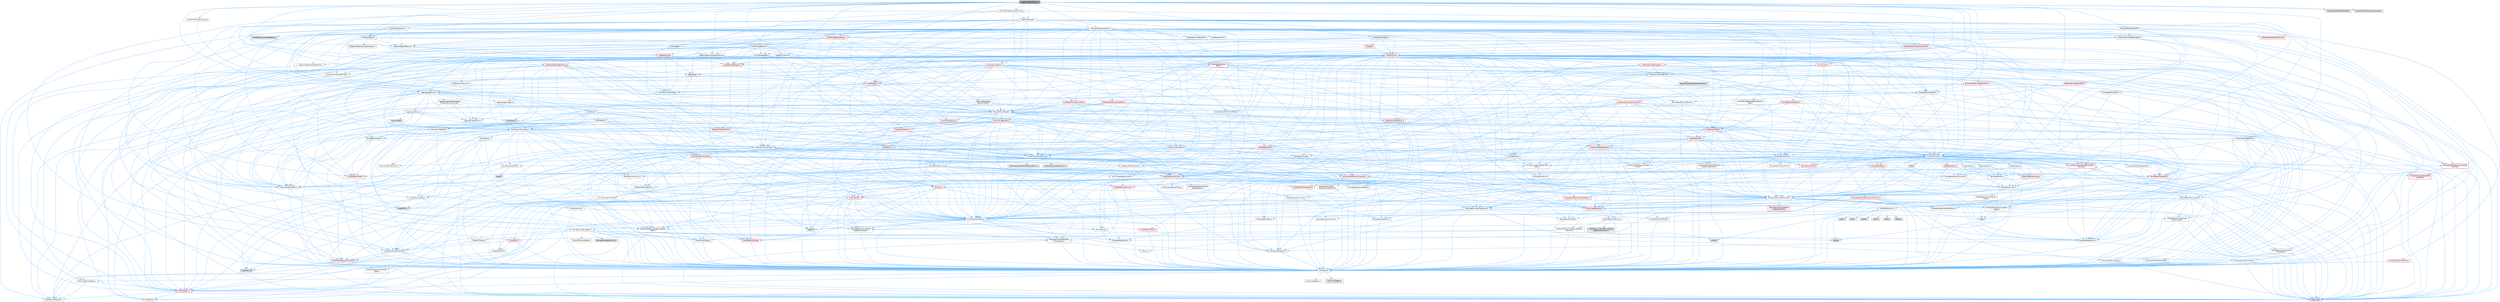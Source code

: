 digraph "CookOnTheFlyServer.h"
{
 // INTERACTIVE_SVG=YES
 // LATEX_PDF_SIZE
  bgcolor="transparent";
  edge [fontname=Helvetica,fontsize=10,labelfontname=Helvetica,labelfontsize=10];
  node [fontname=Helvetica,fontsize=10,shape=box,height=0.2,width=0.4];
  Node1 [id="Node000001",label="CookOnTheFlyServer.h",height=0.2,width=0.4,color="gray40", fillcolor="grey60", style="filled", fontcolor="black",tooltip=" "];
  Node1 -> Node2 [id="edge1_Node000001_Node000002",color="steelblue1",style="solid",tooltip=" "];
  Node2 [id="Node000002",label="Containers/ArrayView.h",height=0.2,width=0.4,color="grey40", fillcolor="white", style="filled",URL="$d7/df4/ArrayView_8h.html",tooltip=" "];
  Node2 -> Node3 [id="edge2_Node000002_Node000003",color="steelblue1",style="solid",tooltip=" "];
  Node3 [id="Node000003",label="CoreTypes.h",height=0.2,width=0.4,color="grey40", fillcolor="white", style="filled",URL="$dc/dec/CoreTypes_8h.html",tooltip=" "];
  Node3 -> Node4 [id="edge3_Node000003_Node000004",color="steelblue1",style="solid",tooltip=" "];
  Node4 [id="Node000004",label="HAL/Platform.h",height=0.2,width=0.4,color="red", fillcolor="#FFF0F0", style="filled",URL="$d9/dd0/Platform_8h.html",tooltip=" "];
  Node4 -> Node5 [id="edge4_Node000004_Node000005",color="steelblue1",style="solid",tooltip=" "];
  Node5 [id="Node000005",label="Misc/Build.h",height=0.2,width=0.4,color="grey40", fillcolor="white", style="filled",URL="$d3/dbb/Build_8h.html",tooltip=" "];
  Node4 -> Node7 [id="edge5_Node000004_Node000007",color="steelblue1",style="solid",tooltip=" "];
  Node7 [id="Node000007",label="type_traits",height=0.2,width=0.4,color="grey60", fillcolor="#E0E0E0", style="filled",tooltip=" "];
  Node4 -> Node8 [id="edge6_Node000004_Node000008",color="steelblue1",style="solid",tooltip=" "];
  Node8 [id="Node000008",label="PreprocessorHelpers.h",height=0.2,width=0.4,color="grey40", fillcolor="white", style="filled",URL="$db/ddb/PreprocessorHelpers_8h.html",tooltip=" "];
  Node3 -> Node14 [id="edge7_Node000003_Node000014",color="steelblue1",style="solid",tooltip=" "];
  Node14 [id="Node000014",label="ProfilingDebugging\l/UMemoryDefines.h",height=0.2,width=0.4,color="grey40", fillcolor="white", style="filled",URL="$d2/da2/UMemoryDefines_8h.html",tooltip=" "];
  Node3 -> Node15 [id="edge8_Node000003_Node000015",color="steelblue1",style="solid",tooltip=" "];
  Node15 [id="Node000015",label="Misc/CoreMiscDefines.h",height=0.2,width=0.4,color="grey40", fillcolor="white", style="filled",URL="$da/d38/CoreMiscDefines_8h.html",tooltip=" "];
  Node15 -> Node4 [id="edge9_Node000015_Node000004",color="steelblue1",style="solid",tooltip=" "];
  Node15 -> Node8 [id="edge10_Node000015_Node000008",color="steelblue1",style="solid",tooltip=" "];
  Node3 -> Node16 [id="edge11_Node000003_Node000016",color="steelblue1",style="solid",tooltip=" "];
  Node16 [id="Node000016",label="Misc/CoreDefines.h",height=0.2,width=0.4,color="grey40", fillcolor="white", style="filled",URL="$d3/dd2/CoreDefines_8h.html",tooltip=" "];
  Node2 -> Node17 [id="edge12_Node000002_Node000017",color="steelblue1",style="solid",tooltip=" "];
  Node17 [id="Node000017",label="Containers/ContainersFwd.h",height=0.2,width=0.4,color="grey40", fillcolor="white", style="filled",URL="$d4/d0a/ContainersFwd_8h.html",tooltip=" "];
  Node17 -> Node4 [id="edge13_Node000017_Node000004",color="steelblue1",style="solid",tooltip=" "];
  Node17 -> Node3 [id="edge14_Node000017_Node000003",color="steelblue1",style="solid",tooltip=" "];
  Node17 -> Node18 [id="edge15_Node000017_Node000018",color="steelblue1",style="solid",tooltip=" "];
  Node18 [id="Node000018",label="Traits/IsContiguousContainer.h",height=0.2,width=0.4,color="red", fillcolor="#FFF0F0", style="filled",URL="$d5/d3c/IsContiguousContainer_8h.html",tooltip=" "];
  Node18 -> Node3 [id="edge16_Node000018_Node000003",color="steelblue1",style="solid",tooltip=" "];
  Node18 -> Node20 [id="edge17_Node000018_Node000020",color="steelblue1",style="solid",tooltip=" "];
  Node20 [id="Node000020",label="initializer_list",height=0.2,width=0.4,color="grey60", fillcolor="#E0E0E0", style="filled",tooltip=" "];
  Node2 -> Node21 [id="edge18_Node000002_Node000021",color="steelblue1",style="solid",tooltip=" "];
  Node21 [id="Node000021",label="Misc/AssertionMacros.h",height=0.2,width=0.4,color="grey40", fillcolor="white", style="filled",URL="$d0/dfa/AssertionMacros_8h.html",tooltip=" "];
  Node21 -> Node3 [id="edge19_Node000021_Node000003",color="steelblue1",style="solid",tooltip=" "];
  Node21 -> Node4 [id="edge20_Node000021_Node000004",color="steelblue1",style="solid",tooltip=" "];
  Node21 -> Node22 [id="edge21_Node000021_Node000022",color="steelblue1",style="solid",tooltip=" "];
  Node22 [id="Node000022",label="HAL/PlatformMisc.h",height=0.2,width=0.4,color="red", fillcolor="#FFF0F0", style="filled",URL="$d0/df5/PlatformMisc_8h.html",tooltip=" "];
  Node22 -> Node3 [id="edge22_Node000022_Node000003",color="steelblue1",style="solid",tooltip=" "];
  Node21 -> Node8 [id="edge23_Node000021_Node000008",color="steelblue1",style="solid",tooltip=" "];
  Node21 -> Node54 [id="edge24_Node000021_Node000054",color="steelblue1",style="solid",tooltip=" "];
  Node54 [id="Node000054",label="Templates/EnableIf.h",height=0.2,width=0.4,color="grey40", fillcolor="white", style="filled",URL="$d7/d60/EnableIf_8h.html",tooltip=" "];
  Node54 -> Node3 [id="edge25_Node000054_Node000003",color="steelblue1",style="solid",tooltip=" "];
  Node21 -> Node55 [id="edge26_Node000021_Node000055",color="steelblue1",style="solid",tooltip=" "];
  Node55 [id="Node000055",label="Templates/IsArrayOrRefOf\lTypeByPredicate.h",height=0.2,width=0.4,color="grey40", fillcolor="white", style="filled",URL="$d6/da1/IsArrayOrRefOfTypeByPredicate_8h.html",tooltip=" "];
  Node55 -> Node3 [id="edge27_Node000055_Node000003",color="steelblue1",style="solid",tooltip=" "];
  Node21 -> Node56 [id="edge28_Node000021_Node000056",color="steelblue1",style="solid",tooltip=" "];
  Node56 [id="Node000056",label="Templates/IsValidVariadic\lFunctionArg.h",height=0.2,width=0.4,color="grey40", fillcolor="white", style="filled",URL="$d0/dc8/IsValidVariadicFunctionArg_8h.html",tooltip=" "];
  Node56 -> Node3 [id="edge29_Node000056_Node000003",color="steelblue1",style="solid",tooltip=" "];
  Node56 -> Node57 [id="edge30_Node000056_Node000057",color="steelblue1",style="solid",tooltip=" "];
  Node57 [id="Node000057",label="IsEnum.h",height=0.2,width=0.4,color="grey40", fillcolor="white", style="filled",URL="$d4/de5/IsEnum_8h.html",tooltip=" "];
  Node56 -> Node7 [id="edge31_Node000056_Node000007",color="steelblue1",style="solid",tooltip=" "];
  Node21 -> Node58 [id="edge32_Node000021_Node000058",color="steelblue1",style="solid",tooltip=" "];
  Node58 [id="Node000058",label="Traits/IsCharEncodingCompatible\lWith.h",height=0.2,width=0.4,color="grey40", fillcolor="white", style="filled",URL="$df/dd1/IsCharEncodingCompatibleWith_8h.html",tooltip=" "];
  Node58 -> Node7 [id="edge33_Node000058_Node000007",color="steelblue1",style="solid",tooltip=" "];
  Node58 -> Node59 [id="edge34_Node000058_Node000059",color="steelblue1",style="solid",tooltip=" "];
  Node59 [id="Node000059",label="Traits/IsCharType.h",height=0.2,width=0.4,color="grey40", fillcolor="white", style="filled",URL="$db/d51/IsCharType_8h.html",tooltip=" "];
  Node59 -> Node3 [id="edge35_Node000059_Node000003",color="steelblue1",style="solid",tooltip=" "];
  Node21 -> Node60 [id="edge36_Node000021_Node000060",color="steelblue1",style="solid",tooltip=" "];
  Node60 [id="Node000060",label="Misc/VarArgs.h",height=0.2,width=0.4,color="grey40", fillcolor="white", style="filled",URL="$d5/d6f/VarArgs_8h.html",tooltip=" "];
  Node60 -> Node3 [id="edge37_Node000060_Node000003",color="steelblue1",style="solid",tooltip=" "];
  Node21 -> Node61 [id="edge38_Node000021_Node000061",color="steelblue1",style="solid",tooltip=" "];
  Node61 [id="Node000061",label="String/FormatStringSan.h",height=0.2,width=0.4,color="grey40", fillcolor="white", style="filled",URL="$d3/d8b/FormatStringSan_8h.html",tooltip=" "];
  Node61 -> Node7 [id="edge39_Node000061_Node000007",color="steelblue1",style="solid",tooltip=" "];
  Node61 -> Node3 [id="edge40_Node000061_Node000003",color="steelblue1",style="solid",tooltip=" "];
  Node61 -> Node62 [id="edge41_Node000061_Node000062",color="steelblue1",style="solid",tooltip=" "];
  Node62 [id="Node000062",label="Templates/Requires.h",height=0.2,width=0.4,color="grey40", fillcolor="white", style="filled",URL="$dc/d96/Requires_8h.html",tooltip=" "];
  Node62 -> Node54 [id="edge42_Node000062_Node000054",color="steelblue1",style="solid",tooltip=" "];
  Node62 -> Node7 [id="edge43_Node000062_Node000007",color="steelblue1",style="solid",tooltip=" "];
  Node61 -> Node63 [id="edge44_Node000061_Node000063",color="steelblue1",style="solid",tooltip=" "];
  Node63 [id="Node000063",label="Templates/Identity.h",height=0.2,width=0.4,color="grey40", fillcolor="white", style="filled",URL="$d0/dd5/Identity_8h.html",tooltip=" "];
  Node61 -> Node56 [id="edge45_Node000061_Node000056",color="steelblue1",style="solid",tooltip=" "];
  Node61 -> Node59 [id="edge46_Node000061_Node000059",color="steelblue1",style="solid",tooltip=" "];
  Node61 -> Node64 [id="edge47_Node000061_Node000064",color="steelblue1",style="solid",tooltip=" "];
  Node64 [id="Node000064",label="Traits/IsTEnumAsByte.h",height=0.2,width=0.4,color="grey40", fillcolor="white", style="filled",URL="$d1/de6/IsTEnumAsByte_8h.html",tooltip=" "];
  Node61 -> Node65 [id="edge48_Node000061_Node000065",color="steelblue1",style="solid",tooltip=" "];
  Node65 [id="Node000065",label="Traits/IsTString.h",height=0.2,width=0.4,color="grey40", fillcolor="white", style="filled",URL="$d0/df8/IsTString_8h.html",tooltip=" "];
  Node65 -> Node17 [id="edge49_Node000065_Node000017",color="steelblue1",style="solid",tooltip=" "];
  Node61 -> Node17 [id="edge50_Node000061_Node000017",color="steelblue1",style="solid",tooltip=" "];
  Node61 -> Node66 [id="edge51_Node000061_Node000066",color="steelblue1",style="solid",tooltip=" "];
  Node66 [id="Node000066",label="FormatStringSanErrors.inl",height=0.2,width=0.4,color="grey60", fillcolor="#E0E0E0", style="filled",tooltip=" "];
  Node21 -> Node67 [id="edge52_Node000021_Node000067",color="steelblue1",style="solid",tooltip=" "];
  Node67 [id="Node000067",label="atomic",height=0.2,width=0.4,color="grey60", fillcolor="#E0E0E0", style="filled",tooltip=" "];
  Node2 -> Node68 [id="edge53_Node000002_Node000068",color="steelblue1",style="solid",tooltip=" "];
  Node68 [id="Node000068",label="Misc/ReverseIterate.h",height=0.2,width=0.4,color="grey40", fillcolor="white", style="filled",URL="$db/de3/ReverseIterate_8h.html",tooltip=" "];
  Node68 -> Node4 [id="edge54_Node000068_Node000004",color="steelblue1",style="solid",tooltip=" "];
  Node68 -> Node69 [id="edge55_Node000068_Node000069",color="steelblue1",style="solid",tooltip=" "];
  Node69 [id="Node000069",label="iterator",height=0.2,width=0.4,color="grey60", fillcolor="#E0E0E0", style="filled",tooltip=" "];
  Node2 -> Node70 [id="edge56_Node000002_Node000070",color="steelblue1",style="solid",tooltip=" "];
  Node70 [id="Node000070",label="Misc/IntrusiveUnsetOptional\lState.h",height=0.2,width=0.4,color="grey40", fillcolor="white", style="filled",URL="$d2/d0a/IntrusiveUnsetOptionalState_8h.html",tooltip=" "];
  Node70 -> Node71 [id="edge57_Node000070_Node000071",color="steelblue1",style="solid",tooltip=" "];
  Node71 [id="Node000071",label="Misc/OptionalFwd.h",height=0.2,width=0.4,color="grey40", fillcolor="white", style="filled",URL="$dc/d50/OptionalFwd_8h.html",tooltip=" "];
  Node2 -> Node72 [id="edge58_Node000002_Node000072",color="steelblue1",style="solid",tooltip=" "];
  Node72 [id="Node000072",label="Templates/Invoke.h",height=0.2,width=0.4,color="grey40", fillcolor="white", style="filled",URL="$d7/deb/Invoke_8h.html",tooltip=" "];
  Node72 -> Node3 [id="edge59_Node000072_Node000003",color="steelblue1",style="solid",tooltip=" "];
  Node72 -> Node73 [id="edge60_Node000072_Node000073",color="steelblue1",style="solid",tooltip=" "];
  Node73 [id="Node000073",label="Traits/MemberFunctionPtr\lOuter.h",height=0.2,width=0.4,color="grey40", fillcolor="white", style="filled",URL="$db/da7/MemberFunctionPtrOuter_8h.html",tooltip=" "];
  Node72 -> Node74 [id="edge61_Node000072_Node000074",color="steelblue1",style="solid",tooltip=" "];
  Node74 [id="Node000074",label="Templates/UnrealTemplate.h",height=0.2,width=0.4,color="grey40", fillcolor="white", style="filled",URL="$d4/d24/UnrealTemplate_8h.html",tooltip=" "];
  Node74 -> Node3 [id="edge62_Node000074_Node000003",color="steelblue1",style="solid",tooltip=" "];
  Node74 -> Node75 [id="edge63_Node000074_Node000075",color="steelblue1",style="solid",tooltip=" "];
  Node75 [id="Node000075",label="Templates/IsPointer.h",height=0.2,width=0.4,color="grey40", fillcolor="white", style="filled",URL="$d7/d05/IsPointer_8h.html",tooltip=" "];
  Node75 -> Node3 [id="edge64_Node000075_Node000003",color="steelblue1",style="solid",tooltip=" "];
  Node74 -> Node76 [id="edge65_Node000074_Node000076",color="steelblue1",style="solid",tooltip=" "];
  Node76 [id="Node000076",label="HAL/UnrealMemory.h",height=0.2,width=0.4,color="red", fillcolor="#FFF0F0", style="filled",URL="$d9/d96/UnrealMemory_8h.html",tooltip=" "];
  Node76 -> Node3 [id="edge66_Node000076_Node000003",color="steelblue1",style="solid",tooltip=" "];
  Node76 -> Node77 [id="edge67_Node000076_Node000077",color="steelblue1",style="solid",tooltip=" "];
  Node77 [id="Node000077",label="GenericPlatform/GenericPlatform\lMemory.h",height=0.2,width=0.4,color="grey40", fillcolor="white", style="filled",URL="$dd/d22/GenericPlatformMemory_8h.html",tooltip=" "];
  Node77 -> Node26 [id="edge68_Node000077_Node000026",color="steelblue1",style="solid",tooltip=" "];
  Node26 [id="Node000026",label="CoreFwd.h",height=0.2,width=0.4,color="red", fillcolor="#FFF0F0", style="filled",URL="$d1/d1e/CoreFwd_8h.html",tooltip=" "];
  Node26 -> Node3 [id="edge69_Node000026_Node000003",color="steelblue1",style="solid",tooltip=" "];
  Node26 -> Node17 [id="edge70_Node000026_Node000017",color="steelblue1",style="solid",tooltip=" "];
  Node26 -> Node27 [id="edge71_Node000026_Node000027",color="steelblue1",style="solid",tooltip=" "];
  Node27 [id="Node000027",label="Math/MathFwd.h",height=0.2,width=0.4,color="grey40", fillcolor="white", style="filled",URL="$d2/d10/MathFwd_8h.html",tooltip=" "];
  Node27 -> Node4 [id="edge72_Node000027_Node000004",color="steelblue1",style="solid",tooltip=" "];
  Node77 -> Node3 [id="edge73_Node000077_Node000003",color="steelblue1",style="solid",tooltip=" "];
  Node77 -> Node78 [id="edge74_Node000077_Node000078",color="steelblue1",style="solid",tooltip=" "];
  Node78 [id="Node000078",label="HAL/PlatformString.h",height=0.2,width=0.4,color="red", fillcolor="#FFF0F0", style="filled",URL="$db/db5/PlatformString_8h.html",tooltip=" "];
  Node78 -> Node3 [id="edge75_Node000078_Node000003",color="steelblue1",style="solid",tooltip=" "];
  Node77 -> Node39 [id="edge76_Node000077_Node000039",color="steelblue1",style="solid",tooltip=" "];
  Node39 [id="Node000039",label="string.h",height=0.2,width=0.4,color="grey60", fillcolor="#E0E0E0", style="filled",tooltip=" "];
  Node77 -> Node32 [id="edge77_Node000077_Node000032",color="steelblue1",style="solid",tooltip=" "];
  Node32 [id="Node000032",label="wchar.h",height=0.2,width=0.4,color="grey60", fillcolor="#E0E0E0", style="filled",tooltip=" "];
  Node76 -> Node93 [id="edge78_Node000076_Node000093",color="steelblue1",style="solid",tooltip=" "];
  Node93 [id="Node000093",label="HAL/PlatformMemory.h",height=0.2,width=0.4,color="grey40", fillcolor="white", style="filled",URL="$de/d68/PlatformMemory_8h.html",tooltip=" "];
  Node93 -> Node3 [id="edge79_Node000093_Node000003",color="steelblue1",style="solid",tooltip=" "];
  Node93 -> Node77 [id="edge80_Node000093_Node000077",color="steelblue1",style="solid",tooltip=" "];
  Node93 -> Node94 [id="edge81_Node000093_Node000094",color="steelblue1",style="solid",tooltip=" "];
  Node94 [id="Node000094",label="COMPILED_PLATFORM_HEADER\l(PlatformMemory.h)",height=0.2,width=0.4,color="grey60", fillcolor="#E0E0E0", style="filled",tooltip=" "];
  Node76 -> Node75 [id="edge82_Node000076_Node000075",color="steelblue1",style="solid",tooltip=" "];
  Node74 -> Node96 [id="edge83_Node000074_Node000096",color="steelblue1",style="solid",tooltip=" "];
  Node96 [id="Node000096",label="Templates/CopyQualifiers\lAndRefsFromTo.h",height=0.2,width=0.4,color="red", fillcolor="#FFF0F0", style="filled",URL="$d3/db3/CopyQualifiersAndRefsFromTo_8h.html",tooltip=" "];
  Node74 -> Node98 [id="edge84_Node000074_Node000098",color="steelblue1",style="solid",tooltip=" "];
  Node98 [id="Node000098",label="Templates/UnrealTypeTraits.h",height=0.2,width=0.4,color="grey40", fillcolor="white", style="filled",URL="$d2/d2d/UnrealTypeTraits_8h.html",tooltip=" "];
  Node98 -> Node3 [id="edge85_Node000098_Node000003",color="steelblue1",style="solid",tooltip=" "];
  Node98 -> Node75 [id="edge86_Node000098_Node000075",color="steelblue1",style="solid",tooltip=" "];
  Node98 -> Node21 [id="edge87_Node000098_Node000021",color="steelblue1",style="solid",tooltip=" "];
  Node98 -> Node89 [id="edge88_Node000098_Node000089",color="steelblue1",style="solid",tooltip=" "];
  Node89 [id="Node000089",label="Templates/AndOrNot.h",height=0.2,width=0.4,color="grey40", fillcolor="white", style="filled",URL="$db/d0a/AndOrNot_8h.html",tooltip=" "];
  Node89 -> Node3 [id="edge89_Node000089_Node000003",color="steelblue1",style="solid",tooltip=" "];
  Node98 -> Node54 [id="edge90_Node000098_Node000054",color="steelblue1",style="solid",tooltip=" "];
  Node98 -> Node99 [id="edge91_Node000098_Node000099",color="steelblue1",style="solid",tooltip=" "];
  Node99 [id="Node000099",label="Templates/IsArithmetic.h",height=0.2,width=0.4,color="grey40", fillcolor="white", style="filled",URL="$d2/d5d/IsArithmetic_8h.html",tooltip=" "];
  Node99 -> Node3 [id="edge92_Node000099_Node000003",color="steelblue1",style="solid",tooltip=" "];
  Node98 -> Node57 [id="edge93_Node000098_Node000057",color="steelblue1",style="solid",tooltip=" "];
  Node98 -> Node100 [id="edge94_Node000098_Node000100",color="steelblue1",style="solid",tooltip=" "];
  Node100 [id="Node000100",label="Templates/Models.h",height=0.2,width=0.4,color="grey40", fillcolor="white", style="filled",URL="$d3/d0c/Models_8h.html",tooltip=" "];
  Node100 -> Node63 [id="edge95_Node000100_Node000063",color="steelblue1",style="solid",tooltip=" "];
  Node98 -> Node101 [id="edge96_Node000098_Node000101",color="steelblue1",style="solid",tooltip=" "];
  Node101 [id="Node000101",label="Templates/IsPODType.h",height=0.2,width=0.4,color="grey40", fillcolor="white", style="filled",URL="$d7/db1/IsPODType_8h.html",tooltip=" "];
  Node101 -> Node3 [id="edge97_Node000101_Node000003",color="steelblue1",style="solid",tooltip=" "];
  Node98 -> Node102 [id="edge98_Node000098_Node000102",color="steelblue1",style="solid",tooltip=" "];
  Node102 [id="Node000102",label="Templates/IsUECoreType.h",height=0.2,width=0.4,color="grey40", fillcolor="white", style="filled",URL="$d1/db8/IsUECoreType_8h.html",tooltip=" "];
  Node102 -> Node3 [id="edge99_Node000102_Node000003",color="steelblue1",style="solid",tooltip=" "];
  Node102 -> Node7 [id="edge100_Node000102_Node000007",color="steelblue1",style="solid",tooltip=" "];
  Node98 -> Node90 [id="edge101_Node000098_Node000090",color="steelblue1",style="solid",tooltip=" "];
  Node90 [id="Node000090",label="Templates/IsTriviallyCopy\lConstructible.h",height=0.2,width=0.4,color="grey40", fillcolor="white", style="filled",URL="$d3/d78/IsTriviallyCopyConstructible_8h.html",tooltip=" "];
  Node90 -> Node3 [id="edge102_Node000090_Node000003",color="steelblue1",style="solid",tooltip=" "];
  Node90 -> Node7 [id="edge103_Node000090_Node000007",color="steelblue1",style="solid",tooltip=" "];
  Node74 -> Node103 [id="edge104_Node000074_Node000103",color="steelblue1",style="solid",tooltip=" "];
  Node103 [id="Node000103",label="Templates/RemoveReference.h",height=0.2,width=0.4,color="grey40", fillcolor="white", style="filled",URL="$da/dbe/RemoveReference_8h.html",tooltip=" "];
  Node103 -> Node3 [id="edge105_Node000103_Node000003",color="steelblue1",style="solid",tooltip=" "];
  Node74 -> Node62 [id="edge106_Node000074_Node000062",color="steelblue1",style="solid",tooltip=" "];
  Node74 -> Node104 [id="edge107_Node000074_Node000104",color="steelblue1",style="solid",tooltip=" "];
  Node104 [id="Node000104",label="Templates/TypeCompatible\lBytes.h",height=0.2,width=0.4,color="grey40", fillcolor="white", style="filled",URL="$df/d0a/TypeCompatibleBytes_8h.html",tooltip=" "];
  Node104 -> Node3 [id="edge108_Node000104_Node000003",color="steelblue1",style="solid",tooltip=" "];
  Node104 -> Node39 [id="edge109_Node000104_Node000039",color="steelblue1",style="solid",tooltip=" "];
  Node104 -> Node31 [id="edge110_Node000104_Node000031",color="steelblue1",style="solid",tooltip=" "];
  Node31 [id="Node000031",label="new",height=0.2,width=0.4,color="grey60", fillcolor="#E0E0E0", style="filled",tooltip=" "];
  Node104 -> Node7 [id="edge111_Node000104_Node000007",color="steelblue1",style="solid",tooltip=" "];
  Node74 -> Node63 [id="edge112_Node000074_Node000063",color="steelblue1",style="solid",tooltip=" "];
  Node74 -> Node18 [id="edge113_Node000074_Node000018",color="steelblue1",style="solid",tooltip=" "];
  Node74 -> Node105 [id="edge114_Node000074_Node000105",color="steelblue1",style="solid",tooltip=" "];
  Node105 [id="Node000105",label="Traits/UseBitwiseSwap.h",height=0.2,width=0.4,color="grey40", fillcolor="white", style="filled",URL="$db/df3/UseBitwiseSwap_8h.html",tooltip=" "];
  Node105 -> Node3 [id="edge115_Node000105_Node000003",color="steelblue1",style="solid",tooltip=" "];
  Node105 -> Node7 [id="edge116_Node000105_Node000007",color="steelblue1",style="solid",tooltip=" "];
  Node74 -> Node7 [id="edge117_Node000074_Node000007",color="steelblue1",style="solid",tooltip=" "];
  Node72 -> Node7 [id="edge118_Node000072_Node000007",color="steelblue1",style="solid",tooltip=" "];
  Node2 -> Node98 [id="edge119_Node000002_Node000098",color="steelblue1",style="solid",tooltip=" "];
  Node2 -> Node25 [id="edge120_Node000002_Node000025",color="steelblue1",style="solid",tooltip=" "];
  Node25 [id="Node000025",label="Traits/ElementType.h",height=0.2,width=0.4,color="grey40", fillcolor="white", style="filled",URL="$d5/d4f/ElementType_8h.html",tooltip=" "];
  Node25 -> Node4 [id="edge121_Node000025_Node000004",color="steelblue1",style="solid",tooltip=" "];
  Node25 -> Node20 [id="edge122_Node000025_Node000020",color="steelblue1",style="solid",tooltip=" "];
  Node25 -> Node7 [id="edge123_Node000025_Node000007",color="steelblue1",style="solid",tooltip=" "];
  Node2 -> Node106 [id="edge124_Node000002_Node000106",color="steelblue1",style="solid",tooltip=" "];
  Node106 [id="Node000106",label="Containers/Array.h",height=0.2,width=0.4,color="grey40", fillcolor="white", style="filled",URL="$df/dd0/Array_8h.html",tooltip=" "];
  Node106 -> Node3 [id="edge125_Node000106_Node000003",color="steelblue1",style="solid",tooltip=" "];
  Node106 -> Node21 [id="edge126_Node000106_Node000021",color="steelblue1",style="solid",tooltip=" "];
  Node106 -> Node70 [id="edge127_Node000106_Node000070",color="steelblue1",style="solid",tooltip=" "];
  Node106 -> Node68 [id="edge128_Node000106_Node000068",color="steelblue1",style="solid",tooltip=" "];
  Node106 -> Node76 [id="edge129_Node000106_Node000076",color="steelblue1",style="solid",tooltip=" "];
  Node106 -> Node98 [id="edge130_Node000106_Node000098",color="steelblue1",style="solid",tooltip=" "];
  Node106 -> Node74 [id="edge131_Node000106_Node000074",color="steelblue1",style="solid",tooltip=" "];
  Node106 -> Node107 [id="edge132_Node000106_Node000107",color="steelblue1",style="solid",tooltip=" "];
  Node107 [id="Node000107",label="Containers/AllowShrinking.h",height=0.2,width=0.4,color="grey40", fillcolor="white", style="filled",URL="$d7/d1a/AllowShrinking_8h.html",tooltip=" "];
  Node107 -> Node3 [id="edge133_Node000107_Node000003",color="steelblue1",style="solid",tooltip=" "];
  Node106 -> Node108 [id="edge134_Node000106_Node000108",color="steelblue1",style="solid",tooltip=" "];
  Node108 [id="Node000108",label="Containers/ContainerAllocation\lPolicies.h",height=0.2,width=0.4,color="red", fillcolor="#FFF0F0", style="filled",URL="$d7/dff/ContainerAllocationPolicies_8h.html",tooltip=" "];
  Node108 -> Node3 [id="edge135_Node000108_Node000003",color="steelblue1",style="solid",tooltip=" "];
  Node108 -> Node108 [id="edge136_Node000108_Node000108",color="steelblue1",style="solid",tooltip=" "];
  Node108 -> Node110 [id="edge137_Node000108_Node000110",color="steelblue1",style="solid",tooltip=" "];
  Node110 [id="Node000110",label="HAL/PlatformMath.h",height=0.2,width=0.4,color="red", fillcolor="#FFF0F0", style="filled",URL="$dc/d53/PlatformMath_8h.html",tooltip=" "];
  Node110 -> Node3 [id="edge138_Node000110_Node000003",color="steelblue1",style="solid",tooltip=" "];
  Node108 -> Node76 [id="edge139_Node000108_Node000076",color="steelblue1",style="solid",tooltip=" "];
  Node108 -> Node40 [id="edge140_Node000108_Node000040",color="steelblue1",style="solid",tooltip=" "];
  Node40 [id="Node000040",label="Math/NumericLimits.h",height=0.2,width=0.4,color="grey40", fillcolor="white", style="filled",URL="$df/d1b/NumericLimits_8h.html",tooltip=" "];
  Node40 -> Node3 [id="edge141_Node000040_Node000003",color="steelblue1",style="solid",tooltip=" "];
  Node108 -> Node21 [id="edge142_Node000108_Node000021",color="steelblue1",style="solid",tooltip=" "];
  Node108 -> Node119 [id="edge143_Node000108_Node000119",color="steelblue1",style="solid",tooltip=" "];
  Node119 [id="Node000119",label="Templates/MemoryOps.h",height=0.2,width=0.4,color="grey40", fillcolor="white", style="filled",URL="$db/dea/MemoryOps_8h.html",tooltip=" "];
  Node119 -> Node3 [id="edge144_Node000119_Node000003",color="steelblue1",style="solid",tooltip=" "];
  Node119 -> Node76 [id="edge145_Node000119_Node000076",color="steelblue1",style="solid",tooltip=" "];
  Node119 -> Node91 [id="edge146_Node000119_Node000091",color="steelblue1",style="solid",tooltip=" "];
  Node91 [id="Node000091",label="Templates/IsTriviallyCopy\lAssignable.h",height=0.2,width=0.4,color="grey40", fillcolor="white", style="filled",URL="$d2/df2/IsTriviallyCopyAssignable_8h.html",tooltip=" "];
  Node91 -> Node3 [id="edge147_Node000091_Node000003",color="steelblue1",style="solid",tooltip=" "];
  Node91 -> Node7 [id="edge148_Node000091_Node000007",color="steelblue1",style="solid",tooltip=" "];
  Node119 -> Node90 [id="edge149_Node000119_Node000090",color="steelblue1",style="solid",tooltip=" "];
  Node119 -> Node62 [id="edge150_Node000119_Node000062",color="steelblue1",style="solid",tooltip=" "];
  Node119 -> Node98 [id="edge151_Node000119_Node000098",color="steelblue1",style="solid",tooltip=" "];
  Node119 -> Node105 [id="edge152_Node000119_Node000105",color="steelblue1",style="solid",tooltip=" "];
  Node119 -> Node31 [id="edge153_Node000119_Node000031",color="steelblue1",style="solid",tooltip=" "];
  Node119 -> Node7 [id="edge154_Node000119_Node000007",color="steelblue1",style="solid",tooltip=" "];
  Node108 -> Node104 [id="edge155_Node000108_Node000104",color="steelblue1",style="solid",tooltip=" "];
  Node108 -> Node7 [id="edge156_Node000108_Node000007",color="steelblue1",style="solid",tooltip=" "];
  Node106 -> Node120 [id="edge157_Node000106_Node000120",color="steelblue1",style="solid",tooltip=" "];
  Node120 [id="Node000120",label="Containers/ContainerElement\lTypeCompatibility.h",height=0.2,width=0.4,color="grey40", fillcolor="white", style="filled",URL="$df/ddf/ContainerElementTypeCompatibility_8h.html",tooltip=" "];
  Node120 -> Node3 [id="edge158_Node000120_Node000003",color="steelblue1",style="solid",tooltip=" "];
  Node120 -> Node98 [id="edge159_Node000120_Node000098",color="steelblue1",style="solid",tooltip=" "];
  Node106 -> Node121 [id="edge160_Node000106_Node000121",color="steelblue1",style="solid",tooltip=" "];
  Node121 [id="Node000121",label="Serialization/Archive.h",height=0.2,width=0.4,color="red", fillcolor="#FFF0F0", style="filled",URL="$d7/d3b/Archive_8h.html",tooltip=" "];
  Node121 -> Node26 [id="edge161_Node000121_Node000026",color="steelblue1",style="solid",tooltip=" "];
  Node121 -> Node3 [id="edge162_Node000121_Node000003",color="steelblue1",style="solid",tooltip=" "];
  Node121 -> Node122 [id="edge163_Node000121_Node000122",color="steelblue1",style="solid",tooltip=" "];
  Node122 [id="Node000122",label="HAL/PlatformProperties.h",height=0.2,width=0.4,color="red", fillcolor="#FFF0F0", style="filled",URL="$d9/db0/PlatformProperties_8h.html",tooltip=" "];
  Node122 -> Node3 [id="edge164_Node000122_Node000003",color="steelblue1",style="solid",tooltip=" "];
  Node121 -> Node125 [id="edge165_Node000121_Node000125",color="steelblue1",style="solid",tooltip=" "];
  Node125 [id="Node000125",label="Internationalization\l/TextNamespaceFwd.h",height=0.2,width=0.4,color="grey40", fillcolor="white", style="filled",URL="$d8/d97/TextNamespaceFwd_8h.html",tooltip=" "];
  Node125 -> Node3 [id="edge166_Node000125_Node000003",color="steelblue1",style="solid",tooltip=" "];
  Node121 -> Node27 [id="edge167_Node000121_Node000027",color="steelblue1",style="solid",tooltip=" "];
  Node121 -> Node21 [id="edge168_Node000121_Node000021",color="steelblue1",style="solid",tooltip=" "];
  Node121 -> Node5 [id="edge169_Node000121_Node000005",color="steelblue1",style="solid",tooltip=" "];
  Node121 -> Node41 [id="edge170_Node000121_Node000041",color="steelblue1",style="solid",tooltip=" "];
  Node41 [id="Node000041",label="Misc/CompressionFlags.h",height=0.2,width=0.4,color="grey40", fillcolor="white", style="filled",URL="$d9/d76/CompressionFlags_8h.html",tooltip=" "];
  Node121 -> Node126 [id="edge171_Node000121_Node000126",color="steelblue1",style="solid",tooltip=" "];
  Node126 [id="Node000126",label="Misc/EngineVersionBase.h",height=0.2,width=0.4,color="grey40", fillcolor="white", style="filled",URL="$d5/d2b/EngineVersionBase_8h.html",tooltip=" "];
  Node126 -> Node3 [id="edge172_Node000126_Node000003",color="steelblue1",style="solid",tooltip=" "];
  Node121 -> Node60 [id="edge173_Node000121_Node000060",color="steelblue1",style="solid",tooltip=" "];
  Node121 -> Node127 [id="edge174_Node000121_Node000127",color="steelblue1",style="solid",tooltip=" "];
  Node127 [id="Node000127",label="Serialization/ArchiveCook\lData.h",height=0.2,width=0.4,color="grey40", fillcolor="white", style="filled",URL="$dc/db6/ArchiveCookData_8h.html",tooltip=" "];
  Node127 -> Node4 [id="edge175_Node000127_Node000004",color="steelblue1",style="solid",tooltip=" "];
  Node121 -> Node128 [id="edge176_Node000121_Node000128",color="steelblue1",style="solid",tooltip=" "];
  Node128 [id="Node000128",label="Serialization/ArchiveSave\lPackageData.h",height=0.2,width=0.4,color="grey40", fillcolor="white", style="filled",URL="$d1/d37/ArchiveSavePackageData_8h.html",tooltip=" "];
  Node121 -> Node54 [id="edge177_Node000121_Node000054",color="steelblue1",style="solid",tooltip=" "];
  Node121 -> Node55 [id="edge178_Node000121_Node000055",color="steelblue1",style="solid",tooltip=" "];
  Node121 -> Node129 [id="edge179_Node000121_Node000129",color="steelblue1",style="solid",tooltip=" "];
  Node129 [id="Node000129",label="Templates/IsEnumClass.h",height=0.2,width=0.4,color="grey40", fillcolor="white", style="filled",URL="$d7/d15/IsEnumClass_8h.html",tooltip=" "];
  Node129 -> Node3 [id="edge180_Node000129_Node000003",color="steelblue1",style="solid",tooltip=" "];
  Node129 -> Node89 [id="edge181_Node000129_Node000089",color="steelblue1",style="solid",tooltip=" "];
  Node121 -> Node56 [id="edge182_Node000121_Node000056",color="steelblue1",style="solid",tooltip=" "];
  Node121 -> Node74 [id="edge183_Node000121_Node000074",color="steelblue1",style="solid",tooltip=" "];
  Node121 -> Node58 [id="edge184_Node000121_Node000058",color="steelblue1",style="solid",tooltip=" "];
  Node121 -> Node130 [id="edge185_Node000121_Node000130",color="steelblue1",style="solid",tooltip=" "];
  Node130 [id="Node000130",label="UObject/ObjectVersion.h",height=0.2,width=0.4,color="grey40", fillcolor="white", style="filled",URL="$da/d63/ObjectVersion_8h.html",tooltip=" "];
  Node130 -> Node3 [id="edge186_Node000130_Node000003",color="steelblue1",style="solid",tooltip=" "];
  Node106 -> Node131 [id="edge187_Node000106_Node000131",color="steelblue1",style="solid",tooltip=" "];
  Node131 [id="Node000131",label="Serialization/MemoryImage\lWriter.h",height=0.2,width=0.4,color="grey40", fillcolor="white", style="filled",URL="$d0/d08/MemoryImageWriter_8h.html",tooltip=" "];
  Node131 -> Node3 [id="edge188_Node000131_Node000003",color="steelblue1",style="solid",tooltip=" "];
  Node131 -> Node132 [id="edge189_Node000131_Node000132",color="steelblue1",style="solid",tooltip=" "];
  Node132 [id="Node000132",label="Serialization/MemoryLayout.h",height=0.2,width=0.4,color="red", fillcolor="#FFF0F0", style="filled",URL="$d7/d66/MemoryLayout_8h.html",tooltip=" "];
  Node132 -> Node24 [id="edge190_Node000132_Node000024",color="steelblue1",style="solid",tooltip=" "];
  Node24 [id="Node000024",label="Containers/StringFwd.h",height=0.2,width=0.4,color="grey40", fillcolor="white", style="filled",URL="$df/d37/StringFwd_8h.html",tooltip=" "];
  Node24 -> Node3 [id="edge191_Node000024_Node000003",color="steelblue1",style="solid",tooltip=" "];
  Node24 -> Node25 [id="edge192_Node000024_Node000025",color="steelblue1",style="solid",tooltip=" "];
  Node24 -> Node18 [id="edge193_Node000024_Node000018",color="steelblue1",style="solid",tooltip=" "];
  Node132 -> Node76 [id="edge194_Node000132_Node000076",color="steelblue1",style="solid",tooltip=" "];
  Node132 -> Node54 [id="edge195_Node000132_Node000054",color="steelblue1",style="solid",tooltip=" "];
  Node132 -> Node100 [id="edge196_Node000132_Node000100",color="steelblue1",style="solid",tooltip=" "];
  Node132 -> Node74 [id="edge197_Node000132_Node000074",color="steelblue1",style="solid",tooltip=" "];
  Node106 -> Node145 [id="edge198_Node000106_Node000145",color="steelblue1",style="solid",tooltip=" "];
  Node145 [id="Node000145",label="Algo/Heapify.h",height=0.2,width=0.4,color="grey40", fillcolor="white", style="filled",URL="$d0/d2a/Heapify_8h.html",tooltip=" "];
  Node145 -> Node146 [id="edge199_Node000145_Node000146",color="steelblue1",style="solid",tooltip=" "];
  Node146 [id="Node000146",label="Algo/Impl/BinaryHeap.h",height=0.2,width=0.4,color="red", fillcolor="#FFF0F0", style="filled",URL="$d7/da3/Algo_2Impl_2BinaryHeap_8h.html",tooltip=" "];
  Node146 -> Node72 [id="edge200_Node000146_Node000072",color="steelblue1",style="solid",tooltip=" "];
  Node146 -> Node7 [id="edge201_Node000146_Node000007",color="steelblue1",style="solid",tooltip=" "];
  Node145 -> Node149 [id="edge202_Node000145_Node000149",color="steelblue1",style="solid",tooltip=" "];
  Node149 [id="Node000149",label="Templates/IdentityFunctor.h",height=0.2,width=0.4,color="grey40", fillcolor="white", style="filled",URL="$d7/d2e/IdentityFunctor_8h.html",tooltip=" "];
  Node149 -> Node4 [id="edge203_Node000149_Node000004",color="steelblue1",style="solid",tooltip=" "];
  Node145 -> Node72 [id="edge204_Node000145_Node000072",color="steelblue1",style="solid",tooltip=" "];
  Node145 -> Node150 [id="edge205_Node000145_Node000150",color="steelblue1",style="solid",tooltip=" "];
  Node150 [id="Node000150",label="Templates/Less.h",height=0.2,width=0.4,color="grey40", fillcolor="white", style="filled",URL="$de/dc8/Less_8h.html",tooltip=" "];
  Node150 -> Node3 [id="edge206_Node000150_Node000003",color="steelblue1",style="solid",tooltip=" "];
  Node150 -> Node74 [id="edge207_Node000150_Node000074",color="steelblue1",style="solid",tooltip=" "];
  Node145 -> Node74 [id="edge208_Node000145_Node000074",color="steelblue1",style="solid",tooltip=" "];
  Node106 -> Node151 [id="edge209_Node000106_Node000151",color="steelblue1",style="solid",tooltip=" "];
  Node151 [id="Node000151",label="Algo/HeapSort.h",height=0.2,width=0.4,color="grey40", fillcolor="white", style="filled",URL="$d3/d92/HeapSort_8h.html",tooltip=" "];
  Node151 -> Node146 [id="edge210_Node000151_Node000146",color="steelblue1",style="solid",tooltip=" "];
  Node151 -> Node149 [id="edge211_Node000151_Node000149",color="steelblue1",style="solid",tooltip=" "];
  Node151 -> Node150 [id="edge212_Node000151_Node000150",color="steelblue1",style="solid",tooltip=" "];
  Node151 -> Node74 [id="edge213_Node000151_Node000074",color="steelblue1",style="solid",tooltip=" "];
  Node106 -> Node152 [id="edge214_Node000106_Node000152",color="steelblue1",style="solid",tooltip=" "];
  Node152 [id="Node000152",label="Algo/IsHeap.h",height=0.2,width=0.4,color="grey40", fillcolor="white", style="filled",URL="$de/d32/IsHeap_8h.html",tooltip=" "];
  Node152 -> Node146 [id="edge215_Node000152_Node000146",color="steelblue1",style="solid",tooltip=" "];
  Node152 -> Node149 [id="edge216_Node000152_Node000149",color="steelblue1",style="solid",tooltip=" "];
  Node152 -> Node72 [id="edge217_Node000152_Node000072",color="steelblue1",style="solid",tooltip=" "];
  Node152 -> Node150 [id="edge218_Node000152_Node000150",color="steelblue1",style="solid",tooltip=" "];
  Node152 -> Node74 [id="edge219_Node000152_Node000074",color="steelblue1",style="solid",tooltip=" "];
  Node106 -> Node146 [id="edge220_Node000106_Node000146",color="steelblue1",style="solid",tooltip=" "];
  Node106 -> Node153 [id="edge221_Node000106_Node000153",color="steelblue1",style="solid",tooltip=" "];
  Node153 [id="Node000153",label="Algo/StableSort.h",height=0.2,width=0.4,color="red", fillcolor="#FFF0F0", style="filled",URL="$d7/d3c/StableSort_8h.html",tooltip=" "];
  Node153 -> Node149 [id="edge222_Node000153_Node000149",color="steelblue1",style="solid",tooltip=" "];
  Node153 -> Node72 [id="edge223_Node000153_Node000072",color="steelblue1",style="solid",tooltip=" "];
  Node153 -> Node150 [id="edge224_Node000153_Node000150",color="steelblue1",style="solid",tooltip=" "];
  Node153 -> Node74 [id="edge225_Node000153_Node000074",color="steelblue1",style="solid",tooltip=" "];
  Node106 -> Node156 [id="edge226_Node000106_Node000156",color="steelblue1",style="solid",tooltip=" "];
  Node156 [id="Node000156",label="Concepts/GetTypeHashable.h",height=0.2,width=0.4,color="grey40", fillcolor="white", style="filled",URL="$d3/da2/GetTypeHashable_8h.html",tooltip=" "];
  Node156 -> Node3 [id="edge227_Node000156_Node000003",color="steelblue1",style="solid",tooltip=" "];
  Node156 -> Node136 [id="edge228_Node000156_Node000136",color="steelblue1",style="solid",tooltip=" "];
  Node136 [id="Node000136",label="Templates/TypeHash.h",height=0.2,width=0.4,color="red", fillcolor="#FFF0F0", style="filled",URL="$d1/d62/TypeHash_8h.html",tooltip=" "];
  Node136 -> Node3 [id="edge229_Node000136_Node000003",color="steelblue1",style="solid",tooltip=" "];
  Node136 -> Node62 [id="edge230_Node000136_Node000062",color="steelblue1",style="solid",tooltip=" "];
  Node136 -> Node137 [id="edge231_Node000136_Node000137",color="steelblue1",style="solid",tooltip=" "];
  Node137 [id="Node000137",label="Misc/Crc.h",height=0.2,width=0.4,color="red", fillcolor="#FFF0F0", style="filled",URL="$d4/dd2/Crc_8h.html",tooltip=" "];
  Node137 -> Node3 [id="edge232_Node000137_Node000003",color="steelblue1",style="solid",tooltip=" "];
  Node137 -> Node78 [id="edge233_Node000137_Node000078",color="steelblue1",style="solid",tooltip=" "];
  Node137 -> Node21 [id="edge234_Node000137_Node000021",color="steelblue1",style="solid",tooltip=" "];
  Node137 -> Node138 [id="edge235_Node000137_Node000138",color="steelblue1",style="solid",tooltip=" "];
  Node138 [id="Node000138",label="Misc/CString.h",height=0.2,width=0.4,color="red", fillcolor="#FFF0F0", style="filled",URL="$d2/d49/CString_8h.html",tooltip=" "];
  Node138 -> Node3 [id="edge236_Node000138_Node000003",color="steelblue1",style="solid",tooltip=" "];
  Node138 -> Node30 [id="edge237_Node000138_Node000030",color="steelblue1",style="solid",tooltip=" "];
  Node30 [id="Node000030",label="HAL/PlatformCrt.h",height=0.2,width=0.4,color="grey40", fillcolor="white", style="filled",URL="$d8/d75/PlatformCrt_8h.html",tooltip=" "];
  Node30 -> Node31 [id="edge238_Node000030_Node000031",color="steelblue1",style="solid",tooltip=" "];
  Node30 -> Node32 [id="edge239_Node000030_Node000032",color="steelblue1",style="solid",tooltip=" "];
  Node30 -> Node33 [id="edge240_Node000030_Node000033",color="steelblue1",style="solid",tooltip=" "];
  Node33 [id="Node000033",label="stddef.h",height=0.2,width=0.4,color="grey60", fillcolor="#E0E0E0", style="filled",tooltip=" "];
  Node30 -> Node34 [id="edge241_Node000030_Node000034",color="steelblue1",style="solid",tooltip=" "];
  Node34 [id="Node000034",label="stdlib.h",height=0.2,width=0.4,color="grey60", fillcolor="#E0E0E0", style="filled",tooltip=" "];
  Node30 -> Node35 [id="edge242_Node000030_Node000035",color="steelblue1",style="solid",tooltip=" "];
  Node35 [id="Node000035",label="stdio.h",height=0.2,width=0.4,color="grey60", fillcolor="#E0E0E0", style="filled",tooltip=" "];
  Node30 -> Node36 [id="edge243_Node000030_Node000036",color="steelblue1",style="solid",tooltip=" "];
  Node36 [id="Node000036",label="stdarg.h",height=0.2,width=0.4,color="grey60", fillcolor="#E0E0E0", style="filled",tooltip=" "];
  Node30 -> Node37 [id="edge244_Node000030_Node000037",color="steelblue1",style="solid",tooltip=" "];
  Node37 [id="Node000037",label="math.h",height=0.2,width=0.4,color="grey60", fillcolor="#E0E0E0", style="filled",tooltip=" "];
  Node30 -> Node38 [id="edge245_Node000030_Node000038",color="steelblue1",style="solid",tooltip=" "];
  Node38 [id="Node000038",label="float.h",height=0.2,width=0.4,color="grey60", fillcolor="#E0E0E0", style="filled",tooltip=" "];
  Node30 -> Node39 [id="edge246_Node000030_Node000039",color="steelblue1",style="solid",tooltip=" "];
  Node138 -> Node78 [id="edge247_Node000138_Node000078",color="steelblue1",style="solid",tooltip=" "];
  Node138 -> Node21 [id="edge248_Node000138_Node000021",color="steelblue1",style="solid",tooltip=" "];
  Node138 -> Node60 [id="edge249_Node000138_Node000060",color="steelblue1",style="solid",tooltip=" "];
  Node138 -> Node55 [id="edge250_Node000138_Node000055",color="steelblue1",style="solid",tooltip=" "];
  Node138 -> Node56 [id="edge251_Node000138_Node000056",color="steelblue1",style="solid",tooltip=" "];
  Node138 -> Node58 [id="edge252_Node000138_Node000058",color="steelblue1",style="solid",tooltip=" "];
  Node137 -> Node98 [id="edge253_Node000137_Node000098",color="steelblue1",style="solid",tooltip=" "];
  Node137 -> Node59 [id="edge254_Node000137_Node000059",color="steelblue1",style="solid",tooltip=" "];
  Node136 -> Node7 [id="edge255_Node000136_Node000007",color="steelblue1",style="solid",tooltip=" "];
  Node106 -> Node149 [id="edge256_Node000106_Node000149",color="steelblue1",style="solid",tooltip=" "];
  Node106 -> Node72 [id="edge257_Node000106_Node000072",color="steelblue1",style="solid",tooltip=" "];
  Node106 -> Node150 [id="edge258_Node000106_Node000150",color="steelblue1",style="solid",tooltip=" "];
  Node106 -> Node157 [id="edge259_Node000106_Node000157",color="steelblue1",style="solid",tooltip=" "];
  Node157 [id="Node000157",label="Templates/LosesQualifiers\lFromTo.h",height=0.2,width=0.4,color="red", fillcolor="#FFF0F0", style="filled",URL="$d2/db3/LosesQualifiersFromTo_8h.html",tooltip=" "];
  Node157 -> Node7 [id="edge260_Node000157_Node000007",color="steelblue1",style="solid",tooltip=" "];
  Node106 -> Node62 [id="edge261_Node000106_Node000062",color="steelblue1",style="solid",tooltip=" "];
  Node106 -> Node158 [id="edge262_Node000106_Node000158",color="steelblue1",style="solid",tooltip=" "];
  Node158 [id="Node000158",label="Templates/Sorting.h",height=0.2,width=0.4,color="red", fillcolor="#FFF0F0", style="filled",URL="$d3/d9e/Sorting_8h.html",tooltip=" "];
  Node158 -> Node3 [id="edge263_Node000158_Node000003",color="steelblue1",style="solid",tooltip=" "];
  Node158 -> Node110 [id="edge264_Node000158_Node000110",color="steelblue1",style="solid",tooltip=" "];
  Node158 -> Node150 [id="edge265_Node000158_Node000150",color="steelblue1",style="solid",tooltip=" "];
  Node106 -> Node162 [id="edge266_Node000106_Node000162",color="steelblue1",style="solid",tooltip=" "];
  Node162 [id="Node000162",label="Templates/AlignmentTemplates.h",height=0.2,width=0.4,color="red", fillcolor="#FFF0F0", style="filled",URL="$dd/d32/AlignmentTemplates_8h.html",tooltip=" "];
  Node162 -> Node3 [id="edge267_Node000162_Node000003",color="steelblue1",style="solid",tooltip=" "];
  Node162 -> Node75 [id="edge268_Node000162_Node000075",color="steelblue1",style="solid",tooltip=" "];
  Node106 -> Node25 [id="edge269_Node000106_Node000025",color="steelblue1",style="solid",tooltip=" "];
  Node106 -> Node116 [id="edge270_Node000106_Node000116",color="steelblue1",style="solid",tooltip=" "];
  Node116 [id="Node000116",label="limits",height=0.2,width=0.4,color="grey60", fillcolor="#E0E0E0", style="filled",tooltip=" "];
  Node106 -> Node7 [id="edge271_Node000106_Node000007",color="steelblue1",style="solid",tooltip=" "];
  Node2 -> Node161 [id="edge272_Node000002_Node000161",color="steelblue1",style="solid",tooltip=" "];
  Node161 [id="Node000161",label="Math/UnrealMathUtility.h",height=0.2,width=0.4,color="grey40", fillcolor="white", style="filled",URL="$db/db8/UnrealMathUtility_8h.html",tooltip=" "];
  Node161 -> Node3 [id="edge273_Node000161_Node000003",color="steelblue1",style="solid",tooltip=" "];
  Node161 -> Node21 [id="edge274_Node000161_Node000021",color="steelblue1",style="solid",tooltip=" "];
  Node161 -> Node110 [id="edge275_Node000161_Node000110",color="steelblue1",style="solid",tooltip=" "];
  Node161 -> Node27 [id="edge276_Node000161_Node000027",color="steelblue1",style="solid",tooltip=" "];
  Node161 -> Node63 [id="edge277_Node000161_Node000063",color="steelblue1",style="solid",tooltip=" "];
  Node161 -> Node62 [id="edge278_Node000161_Node000062",color="steelblue1",style="solid",tooltip=" "];
  Node2 -> Node7 [id="edge279_Node000002_Node000007",color="steelblue1",style="solid",tooltip=" "];
  Node1 -> Node163 [id="edge280_Node000001_Node000163",color="steelblue1",style="solid",tooltip=" "];
  Node163 [id="Node000163",label="Containers/RingBuffer.h",height=0.2,width=0.4,color="grey40", fillcolor="white", style="filled",URL="$d1/dc6/RingBuffer_8h.html",tooltip=" "];
  Node163 -> Node3 [id="edge281_Node000163_Node000003",color="steelblue1",style="solid",tooltip=" "];
  Node163 -> Node21 [id="edge282_Node000163_Node000021",color="steelblue1",style="solid",tooltip=" "];
  Node163 -> Node2 [id="edge283_Node000163_Node000002",color="steelblue1",style="solid",tooltip=" "];
  Node163 -> Node101 [id="edge284_Node000163_Node000101",color="steelblue1",style="solid",tooltip=" "];
  Node163 -> Node119 [id="edge285_Node000163_Node000119",color="steelblue1",style="solid",tooltip=" "];
  Node163 -> Node74 [id="edge286_Node000163_Node000074",color="steelblue1",style="solid",tooltip=" "];
  Node163 -> Node7 [id="edge287_Node000163_Node000007",color="steelblue1",style="solid",tooltip=" "];
  Node1 -> Node164 [id="edge288_Node000001_Node000164",color="steelblue1",style="solid",tooltip=" "];
  Node164 [id="Node000164",label="CookOnTheSide/CookLog.h",height=0.2,width=0.4,color="grey40", fillcolor="white", style="filled",URL="$d8/d47/CookLog_8h.html",tooltip=" "];
  Node164 -> Node165 [id="edge289_Node000164_Node000165",color="steelblue1",style="solid",tooltip=" "];
  Node165 [id="Node000165",label="Logging/LogMacros.h",height=0.2,width=0.4,color="grey40", fillcolor="white", style="filled",URL="$d0/d16/LogMacros_8h.html",tooltip=" "];
  Node165 -> Node166 [id="edge290_Node000165_Node000166",color="steelblue1",style="solid",tooltip=" "];
  Node166 [id="Node000166",label="Containers/UnrealString.h",height=0.2,width=0.4,color="grey40", fillcolor="white", style="filled",URL="$d5/dba/UnrealString_8h.html",tooltip=" "];
  Node166 -> Node167 [id="edge291_Node000166_Node000167",color="steelblue1",style="solid",tooltip=" "];
  Node167 [id="Node000167",label="Containers/UnrealStringIncludes.h.inl",height=0.2,width=0.4,color="grey60", fillcolor="#E0E0E0", style="filled",tooltip=" "];
  Node166 -> Node168 [id="edge292_Node000166_Node000168",color="steelblue1",style="solid",tooltip=" "];
  Node168 [id="Node000168",label="Containers/UnrealString.h.inl",height=0.2,width=0.4,color="grey60", fillcolor="#E0E0E0", style="filled",tooltip=" "];
  Node166 -> Node169 [id="edge293_Node000166_Node000169",color="steelblue1",style="solid",tooltip=" "];
  Node169 [id="Node000169",label="Misc/StringFormatArg.h",height=0.2,width=0.4,color="grey40", fillcolor="white", style="filled",URL="$d2/d16/StringFormatArg_8h.html",tooltip=" "];
  Node169 -> Node17 [id="edge294_Node000169_Node000017",color="steelblue1",style="solid",tooltip=" "];
  Node165 -> Node3 [id="edge295_Node000165_Node000003",color="steelblue1",style="solid",tooltip=" "];
  Node165 -> Node8 [id="edge296_Node000165_Node000008",color="steelblue1",style="solid",tooltip=" "];
  Node165 -> Node170 [id="edge297_Node000165_Node000170",color="steelblue1",style="solid",tooltip=" "];
  Node170 [id="Node000170",label="Logging/LogCategory.h",height=0.2,width=0.4,color="grey40", fillcolor="white", style="filled",URL="$d9/d36/LogCategory_8h.html",tooltip=" "];
  Node170 -> Node3 [id="edge298_Node000170_Node000003",color="steelblue1",style="solid",tooltip=" "];
  Node170 -> Node83 [id="edge299_Node000170_Node000083",color="steelblue1",style="solid",tooltip=" "];
  Node83 [id="Node000083",label="Logging/LogVerbosity.h",height=0.2,width=0.4,color="grey40", fillcolor="white", style="filled",URL="$d2/d8f/LogVerbosity_8h.html",tooltip=" "];
  Node83 -> Node3 [id="edge300_Node000083_Node000003",color="steelblue1",style="solid",tooltip=" "];
  Node170 -> Node171 [id="edge301_Node000170_Node000171",color="steelblue1",style="solid",tooltip=" "];
  Node171 [id="Node000171",label="UObject/NameTypes.h",height=0.2,width=0.4,color="grey40", fillcolor="white", style="filled",URL="$d6/d35/NameTypes_8h.html",tooltip=" "];
  Node171 -> Node3 [id="edge302_Node000171_Node000003",color="steelblue1",style="solid",tooltip=" "];
  Node171 -> Node21 [id="edge303_Node000171_Node000021",color="steelblue1",style="solid",tooltip=" "];
  Node171 -> Node76 [id="edge304_Node000171_Node000076",color="steelblue1",style="solid",tooltip=" "];
  Node171 -> Node98 [id="edge305_Node000171_Node000098",color="steelblue1",style="solid",tooltip=" "];
  Node171 -> Node74 [id="edge306_Node000171_Node000074",color="steelblue1",style="solid",tooltip=" "];
  Node171 -> Node166 [id="edge307_Node000171_Node000166",color="steelblue1",style="solid",tooltip=" "];
  Node171 -> Node172 [id="edge308_Node000171_Node000172",color="steelblue1",style="solid",tooltip=" "];
  Node172 [id="Node000172",label="HAL/CriticalSection.h",height=0.2,width=0.4,color="red", fillcolor="#FFF0F0", style="filled",URL="$d6/d90/CriticalSection_8h.html",tooltip=" "];
  Node171 -> Node175 [id="edge309_Node000171_Node000175",color="steelblue1",style="solid",tooltip=" "];
  Node175 [id="Node000175",label="Containers/StringConv.h",height=0.2,width=0.4,color="grey40", fillcolor="white", style="filled",URL="$d3/ddf/StringConv_8h.html",tooltip=" "];
  Node175 -> Node3 [id="edge310_Node000175_Node000003",color="steelblue1",style="solid",tooltip=" "];
  Node175 -> Node21 [id="edge311_Node000175_Node000021",color="steelblue1",style="solid",tooltip=" "];
  Node175 -> Node108 [id="edge312_Node000175_Node000108",color="steelblue1",style="solid",tooltip=" "];
  Node175 -> Node106 [id="edge313_Node000175_Node000106",color="steelblue1",style="solid",tooltip=" "];
  Node175 -> Node138 [id="edge314_Node000175_Node000138",color="steelblue1",style="solid",tooltip=" "];
  Node175 -> Node176 [id="edge315_Node000175_Node000176",color="steelblue1",style="solid",tooltip=" "];
  Node176 [id="Node000176",label="Templates/IsArray.h",height=0.2,width=0.4,color="grey40", fillcolor="white", style="filled",URL="$d8/d8d/IsArray_8h.html",tooltip=" "];
  Node176 -> Node3 [id="edge316_Node000176_Node000003",color="steelblue1",style="solid",tooltip=" "];
  Node175 -> Node74 [id="edge317_Node000175_Node000074",color="steelblue1",style="solid",tooltip=" "];
  Node175 -> Node98 [id="edge318_Node000175_Node000098",color="steelblue1",style="solid",tooltip=" "];
  Node175 -> Node25 [id="edge319_Node000175_Node000025",color="steelblue1",style="solid",tooltip=" "];
  Node175 -> Node58 [id="edge320_Node000175_Node000058",color="steelblue1",style="solid",tooltip=" "];
  Node175 -> Node18 [id="edge321_Node000175_Node000018",color="steelblue1",style="solid",tooltip=" "];
  Node175 -> Node7 [id="edge322_Node000175_Node000007",color="steelblue1",style="solid",tooltip=" "];
  Node171 -> Node24 [id="edge323_Node000171_Node000024",color="steelblue1",style="solid",tooltip=" "];
  Node171 -> Node177 [id="edge324_Node000171_Node000177",color="steelblue1",style="solid",tooltip=" "];
  Node177 [id="Node000177",label="UObject/UnrealNames.h",height=0.2,width=0.4,color="red", fillcolor="#FFF0F0", style="filled",URL="$d8/db1/UnrealNames_8h.html",tooltip=" "];
  Node177 -> Node3 [id="edge325_Node000177_Node000003",color="steelblue1",style="solid",tooltip=" "];
  Node171 -> Node84 [id="edge326_Node000171_Node000084",color="steelblue1",style="solid",tooltip=" "];
  Node84 [id="Node000084",label="Templates/Atomic.h",height=0.2,width=0.4,color="red", fillcolor="#FFF0F0", style="filled",URL="$d3/d91/Atomic_8h.html",tooltip=" "];
  Node84 -> Node85 [id="edge327_Node000084_Node000085",color="steelblue1",style="solid",tooltip=" "];
  Node85 [id="Node000085",label="HAL/ThreadSafeCounter.h",height=0.2,width=0.4,color="grey40", fillcolor="white", style="filled",URL="$dc/dc9/ThreadSafeCounter_8h.html",tooltip=" "];
  Node85 -> Node3 [id="edge328_Node000085_Node000003",color="steelblue1",style="solid",tooltip=" "];
  Node85 -> Node47 [id="edge329_Node000085_Node000047",color="steelblue1",style="solid",tooltip=" "];
  Node47 [id="Node000047",label="HAL/PlatformAtomics.h",height=0.2,width=0.4,color="red", fillcolor="#FFF0F0", style="filled",URL="$d3/d36/PlatformAtomics_8h.html",tooltip=" "];
  Node47 -> Node3 [id="edge330_Node000047_Node000003",color="steelblue1",style="solid",tooltip=" "];
  Node84 -> Node67 [id="edge331_Node000084_Node000067",color="steelblue1",style="solid",tooltip=" "];
  Node171 -> Node132 [id="edge332_Node000171_Node000132",color="steelblue1",style="solid",tooltip=" "];
  Node171 -> Node70 [id="edge333_Node000171_Node000070",color="steelblue1",style="solid",tooltip=" "];
  Node171 -> Node179 [id="edge334_Node000171_Node000179",color="steelblue1",style="solid",tooltip=" "];
  Node179 [id="Node000179",label="Misc/StringBuilder.h",height=0.2,width=0.4,color="red", fillcolor="#FFF0F0", style="filled",URL="$d4/d52/StringBuilder_8h.html",tooltip=" "];
  Node179 -> Node24 [id="edge335_Node000179_Node000024",color="steelblue1",style="solid",tooltip=" "];
  Node179 -> Node180 [id="edge336_Node000179_Node000180",color="steelblue1",style="solid",tooltip=" "];
  Node180 [id="Node000180",label="Containers/StringView.h",height=0.2,width=0.4,color="grey40", fillcolor="white", style="filled",URL="$dd/dea/StringView_8h.html",tooltip=" "];
  Node180 -> Node3 [id="edge337_Node000180_Node000003",color="steelblue1",style="solid",tooltip=" "];
  Node180 -> Node24 [id="edge338_Node000180_Node000024",color="steelblue1",style="solid",tooltip=" "];
  Node180 -> Node76 [id="edge339_Node000180_Node000076",color="steelblue1",style="solid",tooltip=" "];
  Node180 -> Node40 [id="edge340_Node000180_Node000040",color="steelblue1",style="solid",tooltip=" "];
  Node180 -> Node161 [id="edge341_Node000180_Node000161",color="steelblue1",style="solid",tooltip=" "];
  Node180 -> Node137 [id="edge342_Node000180_Node000137",color="steelblue1",style="solid",tooltip=" "];
  Node180 -> Node138 [id="edge343_Node000180_Node000138",color="steelblue1",style="solid",tooltip=" "];
  Node180 -> Node68 [id="edge344_Node000180_Node000068",color="steelblue1",style="solid",tooltip=" "];
  Node180 -> Node181 [id="edge345_Node000180_Node000181",color="steelblue1",style="solid",tooltip=" "];
  Node181 [id="Node000181",label="String/Find.h",height=0.2,width=0.4,color="grey40", fillcolor="white", style="filled",URL="$d7/dda/String_2Find_8h.html",tooltip=" "];
  Node181 -> Node2 [id="edge346_Node000181_Node000002",color="steelblue1",style="solid",tooltip=" "];
  Node181 -> Node17 [id="edge347_Node000181_Node000017",color="steelblue1",style="solid",tooltip=" "];
  Node181 -> Node24 [id="edge348_Node000181_Node000024",color="steelblue1",style="solid",tooltip=" "];
  Node181 -> Node3 [id="edge349_Node000181_Node000003",color="steelblue1",style="solid",tooltip=" "];
  Node181 -> Node138 [id="edge350_Node000181_Node000138",color="steelblue1",style="solid",tooltip=" "];
  Node180 -> Node62 [id="edge351_Node000180_Node000062",color="steelblue1",style="solid",tooltip=" "];
  Node180 -> Node74 [id="edge352_Node000180_Node000074",color="steelblue1",style="solid",tooltip=" "];
  Node180 -> Node25 [id="edge353_Node000180_Node000025",color="steelblue1",style="solid",tooltip=" "];
  Node180 -> Node58 [id="edge354_Node000180_Node000058",color="steelblue1",style="solid",tooltip=" "];
  Node180 -> Node59 [id="edge355_Node000180_Node000059",color="steelblue1",style="solid",tooltip=" "];
  Node180 -> Node18 [id="edge356_Node000180_Node000018",color="steelblue1",style="solid",tooltip=" "];
  Node180 -> Node7 [id="edge357_Node000180_Node000007",color="steelblue1",style="solid",tooltip=" "];
  Node179 -> Node3 [id="edge358_Node000179_Node000003",color="steelblue1",style="solid",tooltip=" "];
  Node179 -> Node78 [id="edge359_Node000179_Node000078",color="steelblue1",style="solid",tooltip=" "];
  Node179 -> Node76 [id="edge360_Node000179_Node000076",color="steelblue1",style="solid",tooltip=" "];
  Node179 -> Node21 [id="edge361_Node000179_Node000021",color="steelblue1",style="solid",tooltip=" "];
  Node179 -> Node138 [id="edge362_Node000179_Node000138",color="steelblue1",style="solid",tooltip=" "];
  Node179 -> Node54 [id="edge363_Node000179_Node000054",color="steelblue1",style="solid",tooltip=" "];
  Node179 -> Node55 [id="edge364_Node000179_Node000055",color="steelblue1",style="solid",tooltip=" "];
  Node179 -> Node56 [id="edge365_Node000179_Node000056",color="steelblue1",style="solid",tooltip=" "];
  Node179 -> Node62 [id="edge366_Node000179_Node000062",color="steelblue1",style="solid",tooltip=" "];
  Node179 -> Node74 [id="edge367_Node000179_Node000074",color="steelblue1",style="solid",tooltip=" "];
  Node179 -> Node98 [id="edge368_Node000179_Node000098",color="steelblue1",style="solid",tooltip=" "];
  Node179 -> Node58 [id="edge369_Node000179_Node000058",color="steelblue1",style="solid",tooltip=" "];
  Node179 -> Node59 [id="edge370_Node000179_Node000059",color="steelblue1",style="solid",tooltip=" "];
  Node179 -> Node18 [id="edge371_Node000179_Node000018",color="steelblue1",style="solid",tooltip=" "];
  Node179 -> Node7 [id="edge372_Node000179_Node000007",color="steelblue1",style="solid",tooltip=" "];
  Node171 -> Node53 [id="edge373_Node000171_Node000053",color="steelblue1",style="solid",tooltip=" "];
  Node53 [id="Node000053",label="Trace/Trace.h",height=0.2,width=0.4,color="grey60", fillcolor="#E0E0E0", style="filled",tooltip=" "];
  Node165 -> Node184 [id="edge374_Node000165_Node000184",color="steelblue1",style="solid",tooltip=" "];
  Node184 [id="Node000184",label="Logging/LogScopedCategory\lAndVerbosityOverride.h",height=0.2,width=0.4,color="grey40", fillcolor="white", style="filled",URL="$de/dba/LogScopedCategoryAndVerbosityOverride_8h.html",tooltip=" "];
  Node184 -> Node3 [id="edge375_Node000184_Node000003",color="steelblue1",style="solid",tooltip=" "];
  Node184 -> Node83 [id="edge376_Node000184_Node000083",color="steelblue1",style="solid",tooltip=" "];
  Node184 -> Node171 [id="edge377_Node000184_Node000171",color="steelblue1",style="solid",tooltip=" "];
  Node165 -> Node185 [id="edge378_Node000165_Node000185",color="steelblue1",style="solid",tooltip=" "];
  Node185 [id="Node000185",label="Logging/LogTrace.h",height=0.2,width=0.4,color="grey40", fillcolor="white", style="filled",URL="$d5/d91/LogTrace_8h.html",tooltip=" "];
  Node185 -> Node3 [id="edge379_Node000185_Node000003",color="steelblue1",style="solid",tooltip=" "];
  Node185 -> Node106 [id="edge380_Node000185_Node000106",color="steelblue1",style="solid",tooltip=" "];
  Node185 -> Node8 [id="edge381_Node000185_Node000008",color="steelblue1",style="solid",tooltip=" "];
  Node185 -> Node83 [id="edge382_Node000185_Node000083",color="steelblue1",style="solid",tooltip=" "];
  Node185 -> Node5 [id="edge383_Node000185_Node000005",color="steelblue1",style="solid",tooltip=" "];
  Node185 -> Node55 [id="edge384_Node000185_Node000055",color="steelblue1",style="solid",tooltip=" "];
  Node185 -> Node50 [id="edge385_Node000185_Node000050",color="steelblue1",style="solid",tooltip=" "];
  Node50 [id="Node000050",label="Trace/Config.h",height=0.2,width=0.4,color="grey60", fillcolor="#E0E0E0", style="filled",tooltip=" "];
  Node185 -> Node53 [id="edge386_Node000185_Node000053",color="steelblue1",style="solid",tooltip=" "];
  Node185 -> Node58 [id="edge387_Node000185_Node000058",color="steelblue1",style="solid",tooltip=" "];
  Node165 -> Node83 [id="edge388_Node000165_Node000083",color="steelblue1",style="solid",tooltip=" "];
  Node165 -> Node21 [id="edge389_Node000165_Node000021",color="steelblue1",style="solid",tooltip=" "];
  Node165 -> Node5 [id="edge390_Node000165_Node000005",color="steelblue1",style="solid",tooltip=" "];
  Node165 -> Node60 [id="edge391_Node000165_Node000060",color="steelblue1",style="solid",tooltip=" "];
  Node165 -> Node61 [id="edge392_Node000165_Node000061",color="steelblue1",style="solid",tooltip=" "];
  Node165 -> Node54 [id="edge393_Node000165_Node000054",color="steelblue1",style="solid",tooltip=" "];
  Node165 -> Node55 [id="edge394_Node000165_Node000055",color="steelblue1",style="solid",tooltip=" "];
  Node165 -> Node56 [id="edge395_Node000165_Node000056",color="steelblue1",style="solid",tooltip=" "];
  Node165 -> Node58 [id="edge396_Node000165_Node000058",color="steelblue1",style="solid",tooltip=" "];
  Node165 -> Node7 [id="edge397_Node000165_Node000007",color="steelblue1",style="solid",tooltip=" "];
  Node1 -> Node186 [id="edge398_Node000001_Node000186",color="steelblue1",style="solid",tooltip=" "];
  Node186 [id="Node000186",label="CookPackageSplitter.h",height=0.2,width=0.4,color="grey40", fillcolor="white", style="filled",URL="$da/db3/CookPackageSplitter_8h.html",tooltip=" "];
  Node186 -> Node187 [id="edge399_Node000186_Node000187",color="steelblue1",style="solid",tooltip=" "];
  Node187 [id="Node000187",label="AssetRegistry/IAssetRegistry.h",height=0.2,width=0.4,color="grey60", fillcolor="#E0E0E0", style="filled",tooltip=" "];
  Node186 -> Node106 [id="edge400_Node000186_Node000106",color="steelblue1",style="solid",tooltip=" "];
  Node186 -> Node2 [id="edge401_Node000186_Node000002",color="steelblue1",style="solid",tooltip=" "];
  Node186 -> Node188 [id="edge402_Node000186_Node000188",color="steelblue1",style="solid",tooltip=" "];
  Node188 [id="Node000188",label="Containers/List.h",height=0.2,width=0.4,color="grey40", fillcolor="white", style="filled",URL="$de/d88/List_8h.html",tooltip=" "];
  Node188 -> Node3 [id="edge403_Node000188_Node000003",color="steelblue1",style="solid",tooltip=" "];
  Node188 -> Node21 [id="edge404_Node000188_Node000021",color="steelblue1",style="solid",tooltip=" "];
  Node186 -> Node180 [id="edge405_Node000186_Node000180",color="steelblue1",style="solid",tooltip=" "];
  Node186 -> Node166 [id="edge406_Node000186_Node000166",color="steelblue1",style="solid",tooltip=" "];
  Node186 -> Node189 [id="edge407_Node000186_Node000189",color="steelblue1",style="solid",tooltip=" "];
  Node189 [id="Node000189",label="Hash/Blake3.h",height=0.2,width=0.4,color="grey40", fillcolor="white", style="filled",URL="$d2/db0/Blake3_8h.html",tooltip=" "];
  Node189 -> Node24 [id="edge408_Node000189_Node000024",color="steelblue1",style="solid",tooltip=" "];
  Node189 -> Node180 [id="edge409_Node000189_Node000180",color="steelblue1",style="solid",tooltip=" "];
  Node189 -> Node166 [id="edge410_Node000189_Node000166",color="steelblue1",style="solid",tooltip=" "];
  Node189 -> Node4 [id="edge411_Node000189_Node000004",color="steelblue1",style="solid",tooltip=" "];
  Node189 -> Node78 [id="edge412_Node000189_Node000078",color="steelblue1",style="solid",tooltip=" "];
  Node189 -> Node76 [id="edge413_Node000189_Node000076",color="steelblue1",style="solid",tooltip=" "];
  Node189 -> Node190 [id="edge414_Node000189_Node000190",color="steelblue1",style="solid",tooltip=" "];
  Node190 [id="Node000190",label="Memory/MemoryFwd.h",height=0.2,width=0.4,color="grey40", fillcolor="white", style="filled",URL="$df/d72/MemoryFwd_8h.html",tooltip=" "];
  Node189 -> Node191 [id="edge415_Node000189_Node000191",color="steelblue1",style="solid",tooltip=" "];
  Node191 [id="Node000191",label="Memory/MemoryView.h",height=0.2,width=0.4,color="red", fillcolor="#FFF0F0", style="filled",URL="$db/d99/MemoryView_8h.html",tooltip=" "];
  Node191 -> Node3 [id="edge416_Node000191_Node000003",color="steelblue1",style="solid",tooltip=" "];
  Node191 -> Node78 [id="edge417_Node000191_Node000078",color="steelblue1",style="solid",tooltip=" "];
  Node191 -> Node40 [id="edge418_Node000191_Node000040",color="steelblue1",style="solid",tooltip=" "];
  Node191 -> Node161 [id="edge419_Node000191_Node000161",color="steelblue1",style="solid",tooltip=" "];
  Node191 -> Node190 [id="edge420_Node000191_Node000190",color="steelblue1",style="solid",tooltip=" "];
  Node191 -> Node89 [id="edge421_Node000191_Node000089",color="steelblue1",style="solid",tooltip=" "];
  Node191 -> Node54 [id="edge422_Node000191_Node000054",color="steelblue1",style="solid",tooltip=" "];
  Node191 -> Node63 [id="edge423_Node000191_Node000063",color="steelblue1",style="solid",tooltip=" "];
  Node191 -> Node193 [id="edge424_Node000191_Node000193",color="steelblue1",style="solid",tooltip=" "];
  Node193 [id="Node000193",label="Templates/PointerIsConvertible\lFromTo.h",height=0.2,width=0.4,color="red", fillcolor="#FFF0F0", style="filled",URL="$d6/d65/PointerIsConvertibleFromTo_8h.html",tooltip=" "];
  Node193 -> Node3 [id="edge425_Node000193_Node000003",color="steelblue1",style="solid",tooltip=" "];
  Node193 -> Node157 [id="edge426_Node000193_Node000157",color="steelblue1",style="solid",tooltip=" "];
  Node193 -> Node7 [id="edge427_Node000193_Node000007",color="steelblue1",style="solid",tooltip=" "];
  Node191 -> Node74 [id="edge428_Node000191_Node000074",color="steelblue1",style="solid",tooltip=" "];
  Node191 -> Node18 [id="edge429_Node000191_Node000018",color="steelblue1",style="solid",tooltip=" "];
  Node191 -> Node20 [id="edge430_Node000191_Node000020",color="steelblue1",style="solid",tooltip=" "];
  Node189 -> Node21 [id="edge431_Node000189_Node000021",color="steelblue1",style="solid",tooltip=" "];
  Node189 -> Node121 [id="edge432_Node000189_Node000121",color="steelblue1",style="solid",tooltip=" "];
  Node189 -> Node194 [id="edge433_Node000189_Node000194",color="steelblue1",style="solid",tooltip=" "];
  Node194 [id="Node000194",label="String/BytesToHex.h",height=0.2,width=0.4,color="grey40", fillcolor="white", style="filled",URL="$d0/d85/BytesToHex_8h.html",tooltip=" "];
  Node194 -> Node2 [id="edge434_Node000194_Node000002",color="steelblue1",style="solid",tooltip=" "];
  Node194 -> Node17 [id="edge435_Node000194_Node000017",color="steelblue1",style="solid",tooltip=" "];
  Node194 -> Node24 [id="edge436_Node000194_Node000024",color="steelblue1",style="solid",tooltip=" "];
  Node194 -> Node3 [id="edge437_Node000194_Node000003",color="steelblue1",style="solid",tooltip=" "];
  Node189 -> Node195 [id="edge438_Node000189_Node000195",color="steelblue1",style="solid",tooltip=" "];
  Node195 [id="Node000195",label="String/HexToBytes.h",height=0.2,width=0.4,color="grey40", fillcolor="white", style="filled",URL="$d3/d15/HexToBytes_8h.html",tooltip=" "];
  Node195 -> Node3 [id="edge439_Node000195_Node000003",color="steelblue1",style="solid",tooltip=" "];
  Node195 -> Node24 [id="edge440_Node000195_Node000024",color="steelblue1",style="solid",tooltip=" "];
  Node189 -> Node104 [id="edge441_Node000189_Node000104",color="steelblue1",style="solid",tooltip=" "];
  Node186 -> Node30 [id="edge442_Node000186_Node000030",color="steelblue1",style="solid",tooltip=" "];
  Node186 -> Node8 [id="edge443_Node000186_Node000008",color="steelblue1",style="solid",tooltip=" "];
  Node186 -> Node196 [id="edge444_Node000186_Node000196",color="steelblue1",style="solid",tooltip=" "];
  Node196 [id="Node000196",label="Misc/Optional.h",height=0.2,width=0.4,color="grey40", fillcolor="white", style="filled",URL="$d2/dae/Optional_8h.html",tooltip=" "];
  Node196 -> Node3 [id="edge445_Node000196_Node000003",color="steelblue1",style="solid",tooltip=" "];
  Node196 -> Node21 [id="edge446_Node000196_Node000021",color="steelblue1",style="solid",tooltip=" "];
  Node196 -> Node70 [id="edge447_Node000196_Node000070",color="steelblue1",style="solid",tooltip=" "];
  Node196 -> Node71 [id="edge448_Node000196_Node000071",color="steelblue1",style="solid",tooltip=" "];
  Node196 -> Node119 [id="edge449_Node000196_Node000119",color="steelblue1",style="solid",tooltip=" "];
  Node196 -> Node74 [id="edge450_Node000196_Node000074",color="steelblue1",style="solid",tooltip=" "];
  Node196 -> Node121 [id="edge451_Node000196_Node000121",color="steelblue1",style="solid",tooltip=" "];
  Node186 -> Node171 [id="edge452_Node000186_Node000171",color="steelblue1",style="solid",tooltip=" "];
  Node186 -> Node197 [id="edge453_Node000186_Node000197",color="steelblue1",style="solid",tooltip=" "];
  Node197 [id="Node000197",label="UObject/Object.h",height=0.2,width=0.4,color="grey40", fillcolor="white", style="filled",URL="$db/dbf/Object_8h.html",tooltip=" "];
  Node197 -> Node198 [id="edge454_Node000197_Node000198",color="steelblue1",style="solid",tooltip=" "];
  Node198 [id="Node000198",label="UObject/Script.h",height=0.2,width=0.4,color="red", fillcolor="#FFF0F0", style="filled",URL="$de/dc6/Script_8h.html",tooltip=" "];
  Node198 -> Node199 [id="edge455_Node000198_Node000199",color="steelblue1",style="solid",tooltip=" "];
  Node199 [id="Node000199",label="Delegates/Delegate.h",height=0.2,width=0.4,color="red", fillcolor="#FFF0F0", style="filled",URL="$d4/d80/Delegate_8h.html",tooltip=" "];
  Node199 -> Node3 [id="edge456_Node000199_Node000003",color="steelblue1",style="solid",tooltip=" "];
  Node199 -> Node21 [id="edge457_Node000199_Node000021",color="steelblue1",style="solid",tooltip=" "];
  Node199 -> Node171 [id="edge458_Node000199_Node000171",color="steelblue1",style="solid",tooltip=" "];
  Node199 -> Node200 [id="edge459_Node000199_Node000200",color="steelblue1",style="solid",tooltip=" "];
  Node200 [id="Node000200",label="Templates/SharedPointer.h",height=0.2,width=0.4,color="grey40", fillcolor="white", style="filled",URL="$d2/d17/SharedPointer_8h.html",tooltip=" "];
  Node200 -> Node3 [id="edge460_Node000200_Node000003",color="steelblue1",style="solid",tooltip=" "];
  Node200 -> Node70 [id="edge461_Node000200_Node000070",color="steelblue1",style="solid",tooltip=" "];
  Node200 -> Node193 [id="edge462_Node000200_Node000193",color="steelblue1",style="solid",tooltip=" "];
  Node200 -> Node21 [id="edge463_Node000200_Node000021",color="steelblue1",style="solid",tooltip=" "];
  Node200 -> Node76 [id="edge464_Node000200_Node000076",color="steelblue1",style="solid",tooltip=" "];
  Node200 -> Node106 [id="edge465_Node000200_Node000106",color="steelblue1",style="solid",tooltip=" "];
  Node200 -> Node201 [id="edge466_Node000200_Node000201",color="steelblue1",style="solid",tooltip=" "];
  Node201 [id="Node000201",label="Containers/Map.h",height=0.2,width=0.4,color="red", fillcolor="#FFF0F0", style="filled",URL="$df/d79/Map_8h.html",tooltip=" "];
  Node201 -> Node3 [id="edge467_Node000201_Node000003",color="steelblue1",style="solid",tooltip=" "];
  Node201 -> Node120 [id="edge468_Node000201_Node000120",color="steelblue1",style="solid",tooltip=" "];
  Node201 -> Node203 [id="edge469_Node000201_Node000203",color="steelblue1",style="solid",tooltip=" "];
  Node203 [id="Node000203",label="Containers/Set.h",height=0.2,width=0.4,color="red", fillcolor="#FFF0F0", style="filled",URL="$d4/d45/Set_8h.html",tooltip=" "];
  Node203 -> Node108 [id="edge470_Node000203_Node000108",color="steelblue1",style="solid",tooltip=" "];
  Node203 -> Node120 [id="edge471_Node000203_Node000120",color="steelblue1",style="solid",tooltip=" "];
  Node203 -> Node205 [id="edge472_Node000203_Node000205",color="steelblue1",style="solid",tooltip=" "];
  Node205 [id="Node000205",label="Containers/SparseArray.h",height=0.2,width=0.4,color="red", fillcolor="#FFF0F0", style="filled",URL="$d5/dbf/SparseArray_8h.html",tooltip=" "];
  Node205 -> Node3 [id="edge473_Node000205_Node000003",color="steelblue1",style="solid",tooltip=" "];
  Node205 -> Node21 [id="edge474_Node000205_Node000021",color="steelblue1",style="solid",tooltip=" "];
  Node205 -> Node76 [id="edge475_Node000205_Node000076",color="steelblue1",style="solid",tooltip=" "];
  Node205 -> Node98 [id="edge476_Node000205_Node000098",color="steelblue1",style="solid",tooltip=" "];
  Node205 -> Node74 [id="edge477_Node000205_Node000074",color="steelblue1",style="solid",tooltip=" "];
  Node205 -> Node108 [id="edge478_Node000205_Node000108",color="steelblue1",style="solid",tooltip=" "];
  Node205 -> Node150 [id="edge479_Node000205_Node000150",color="steelblue1",style="solid",tooltip=" "];
  Node205 -> Node106 [id="edge480_Node000205_Node000106",color="steelblue1",style="solid",tooltip=" "];
  Node205 -> Node161 [id="edge481_Node000205_Node000161",color="steelblue1",style="solid",tooltip=" "];
  Node205 -> Node131 [id="edge482_Node000205_Node000131",color="steelblue1",style="solid",tooltip=" "];
  Node205 -> Node166 [id="edge483_Node000205_Node000166",color="steelblue1",style="solid",tooltip=" "];
  Node205 -> Node70 [id="edge484_Node000205_Node000070",color="steelblue1",style="solid",tooltip=" "];
  Node203 -> Node17 [id="edge485_Node000203_Node000017",color="steelblue1",style="solid",tooltip=" "];
  Node203 -> Node161 [id="edge486_Node000203_Node000161",color="steelblue1",style="solid",tooltip=" "];
  Node203 -> Node21 [id="edge487_Node000203_Node000021",color="steelblue1",style="solid",tooltip=" "];
  Node203 -> Node131 [id="edge488_Node000203_Node000131",color="steelblue1",style="solid",tooltip=" "];
  Node203 -> Node223 [id="edge489_Node000203_Node000223",color="steelblue1",style="solid",tooltip=" "];
  Node223 [id="Node000223",label="Templates/Function.h",height=0.2,width=0.4,color="grey40", fillcolor="white", style="filled",URL="$df/df5/Function_8h.html",tooltip=" "];
  Node223 -> Node3 [id="edge490_Node000223_Node000003",color="steelblue1",style="solid",tooltip=" "];
  Node223 -> Node21 [id="edge491_Node000223_Node000021",color="steelblue1",style="solid",tooltip=" "];
  Node223 -> Node70 [id="edge492_Node000223_Node000070",color="steelblue1",style="solid",tooltip=" "];
  Node223 -> Node76 [id="edge493_Node000223_Node000076",color="steelblue1",style="solid",tooltip=" "];
  Node223 -> Node224 [id="edge494_Node000223_Node000224",color="steelblue1",style="solid",tooltip=" "];
  Node224 [id="Node000224",label="Templates/FunctionFwd.h",height=0.2,width=0.4,color="grey40", fillcolor="white", style="filled",URL="$d6/d54/FunctionFwd_8h.html",tooltip=" "];
  Node223 -> Node98 [id="edge495_Node000223_Node000098",color="steelblue1",style="solid",tooltip=" "];
  Node223 -> Node72 [id="edge496_Node000223_Node000072",color="steelblue1",style="solid",tooltip=" "];
  Node223 -> Node74 [id="edge497_Node000223_Node000074",color="steelblue1",style="solid",tooltip=" "];
  Node223 -> Node62 [id="edge498_Node000223_Node000062",color="steelblue1",style="solid",tooltip=" "];
  Node223 -> Node161 [id="edge499_Node000223_Node000161",color="steelblue1",style="solid",tooltip=" "];
  Node223 -> Node31 [id="edge500_Node000223_Node000031",color="steelblue1",style="solid",tooltip=" "];
  Node223 -> Node7 [id="edge501_Node000223_Node000007",color="steelblue1",style="solid",tooltip=" "];
  Node203 -> Node158 [id="edge502_Node000203_Node000158",color="steelblue1",style="solid",tooltip=" "];
  Node203 -> Node136 [id="edge503_Node000203_Node000136",color="steelblue1",style="solid",tooltip=" "];
  Node203 -> Node74 [id="edge504_Node000203_Node000074",color="steelblue1",style="solid",tooltip=" "];
  Node203 -> Node20 [id="edge505_Node000203_Node000020",color="steelblue1",style="solid",tooltip=" "];
  Node203 -> Node7 [id="edge506_Node000203_Node000007",color="steelblue1",style="solid",tooltip=" "];
  Node201 -> Node166 [id="edge507_Node000201_Node000166",color="steelblue1",style="solid",tooltip=" "];
  Node201 -> Node21 [id="edge508_Node000201_Node000021",color="steelblue1",style="solid",tooltip=" "];
  Node201 -> Node223 [id="edge509_Node000201_Node000223",color="steelblue1",style="solid",tooltip=" "];
  Node201 -> Node158 [id="edge510_Node000201_Node000158",color="steelblue1",style="solid",tooltip=" "];
  Node201 -> Node226 [id="edge511_Node000201_Node000226",color="steelblue1",style="solid",tooltip=" "];
  Node226 [id="Node000226",label="Templates/Tuple.h",height=0.2,width=0.4,color="red", fillcolor="#FFF0F0", style="filled",URL="$d2/d4f/Tuple_8h.html",tooltip=" "];
  Node226 -> Node3 [id="edge512_Node000226_Node000003",color="steelblue1",style="solid",tooltip=" "];
  Node226 -> Node74 [id="edge513_Node000226_Node000074",color="steelblue1",style="solid",tooltip=" "];
  Node226 -> Node72 [id="edge514_Node000226_Node000072",color="steelblue1",style="solid",tooltip=" "];
  Node226 -> Node132 [id="edge515_Node000226_Node000132",color="steelblue1",style="solid",tooltip=" "];
  Node226 -> Node62 [id="edge516_Node000226_Node000062",color="steelblue1",style="solid",tooltip=" "];
  Node226 -> Node136 [id="edge517_Node000226_Node000136",color="steelblue1",style="solid",tooltip=" "];
  Node226 -> Node7 [id="edge518_Node000226_Node000007",color="steelblue1",style="solid",tooltip=" "];
  Node201 -> Node74 [id="edge519_Node000201_Node000074",color="steelblue1",style="solid",tooltip=" "];
  Node201 -> Node98 [id="edge520_Node000201_Node000098",color="steelblue1",style="solid",tooltip=" "];
  Node201 -> Node7 [id="edge521_Node000201_Node000007",color="steelblue1",style="solid",tooltip=" "];
  Node200 -> Node229 [id="edge522_Node000200_Node000229",color="steelblue1",style="solid",tooltip=" "];
  Node229 [id="Node000229",label="CoreGlobals.h",height=0.2,width=0.4,color="red", fillcolor="#FFF0F0", style="filled",URL="$d5/d8c/CoreGlobals_8h.html",tooltip=" "];
  Node229 -> Node166 [id="edge523_Node000229_Node000166",color="steelblue1",style="solid",tooltip=" "];
  Node229 -> Node3 [id="edge524_Node000229_Node000003",color="steelblue1",style="solid",tooltip=" "];
  Node229 -> Node165 [id="edge525_Node000229_Node000165",color="steelblue1",style="solid",tooltip=" "];
  Node229 -> Node5 [id="edge526_Node000229_Node000005",color="steelblue1",style="solid",tooltip=" "];
  Node229 -> Node42 [id="edge527_Node000229_Node000042",color="steelblue1",style="solid",tooltip=" "];
  Node42 [id="Node000042",label="Misc/EnumClassFlags.h",height=0.2,width=0.4,color="grey40", fillcolor="white", style="filled",URL="$d8/de7/EnumClassFlags_8h.html",tooltip=" "];
  Node229 -> Node84 [id="edge528_Node000229_Node000084",color="steelblue1",style="solid",tooltip=" "];
  Node229 -> Node171 [id="edge529_Node000229_Node000171",color="steelblue1",style="solid",tooltip=" "];
  Node229 -> Node67 [id="edge530_Node000229_Node000067",color="steelblue1",style="solid",tooltip=" "];
  Node200 -> Node233 [id="edge531_Node000200_Node000233",color="steelblue1",style="solid",tooltip=" "];
  Node233 [id="Node000233",label="Templates/SharedPointerInternals.h",height=0.2,width=0.4,color="red", fillcolor="#FFF0F0", style="filled",URL="$de/d3a/SharedPointerInternals_8h.html",tooltip=" "];
  Node233 -> Node3 [id="edge532_Node000233_Node000003",color="steelblue1",style="solid",tooltip=" "];
  Node233 -> Node76 [id="edge533_Node000233_Node000076",color="steelblue1",style="solid",tooltip=" "];
  Node233 -> Node21 [id="edge534_Node000233_Node000021",color="steelblue1",style="solid",tooltip=" "];
  Node233 -> Node103 [id="edge535_Node000233_Node000103",color="steelblue1",style="solid",tooltip=" "];
  Node233 -> Node104 [id="edge536_Node000233_Node000104",color="steelblue1",style="solid",tooltip=" "];
  Node233 -> Node235 [id="edge537_Node000233_Node000235",color="steelblue1",style="solid",tooltip=" "];
  Node235 [id="Node000235",label="AutoRTFM.h",height=0.2,width=0.4,color="grey60", fillcolor="#E0E0E0", style="filled",tooltip=" "];
  Node233 -> Node67 [id="edge538_Node000233_Node000067",color="steelblue1",style="solid",tooltip=" "];
  Node233 -> Node7 [id="edge539_Node000233_Node000007",color="steelblue1",style="solid",tooltip=" "];
  Node200 -> Node236 [id="edge540_Node000200_Node000236",color="steelblue1",style="solid",tooltip=" "];
  Node236 [id="Node000236",label="Templates/SharedPointerTesting.inl",height=0.2,width=0.4,color="grey60", fillcolor="#E0E0E0", style="filled",tooltip=" "];
  Node199 -> Node235 [id="edge541_Node000199_Node000235",color="steelblue1",style="solid",tooltip=" "];
  Node198 -> Node257 [id="edge542_Node000198_Node000257",color="steelblue1",style="solid",tooltip=" "];
  Node257 [id="Node000257",label="Stats/Stats.h",height=0.2,width=0.4,color="red", fillcolor="#FFF0F0", style="filled",URL="$dc/d09/Stats_8h.html",tooltip=" "];
  Node257 -> Node229 [id="edge543_Node000257_Node000229",color="steelblue1",style="solid",tooltip=" "];
  Node257 -> Node3 [id="edge544_Node000257_Node000003",color="steelblue1",style="solid",tooltip=" "];
  Node198 -> Node42 [id="edge545_Node000198_Node000042",color="steelblue1",style="solid",tooltip=" "];
  Node197 -> Node287 [id="edge546_Node000197_Node000287",color="steelblue1",style="solid",tooltip=" "];
  Node287 [id="Node000287",label="UObject/ObjectMacros.h",height=0.2,width=0.4,color="grey40", fillcolor="white", style="filled",URL="$d8/d8d/ObjectMacros_8h.html",tooltip=" "];
  Node287 -> Node42 [id="edge547_Node000287_Node000042",color="steelblue1",style="solid",tooltip=" "];
  Node287 -> Node198 [id="edge548_Node000287_Node000198",color="steelblue1",style="solid",tooltip=" "];
  Node197 -> Node288 [id="edge549_Node000197_Node000288",color="steelblue1",style="solid",tooltip=" "];
  Node288 [id="Node000288",label="UObject/UObjectBaseUtility.h",height=0.2,width=0.4,color="red", fillcolor="#FFF0F0", style="filled",URL="$d2/df9/UObjectBaseUtility_8h.html",tooltip=" "];
  Node288 -> Node24 [id="edge550_Node000288_Node000024",color="steelblue1",style="solid",tooltip=" "];
  Node288 -> Node166 [id="edge551_Node000288_Node000166",color="steelblue1",style="solid",tooltip=" "];
  Node288 -> Node289 [id="edge552_Node000288_Node000289",color="steelblue1",style="solid",tooltip=" "];
  Node289 [id="Node000289",label="Containers/VersePathFwd.h",height=0.2,width=0.4,color="grey40", fillcolor="white", style="filled",URL="$d0/d99/VersePathFwd_8h.html",tooltip=" "];
  Node289 -> Node3 [id="edge553_Node000289_Node000003",color="steelblue1",style="solid",tooltip=" "];
  Node289 -> Node24 [id="edge554_Node000289_Node000024",color="steelblue1",style="solid",tooltip=" "];
  Node288 -> Node110 [id="edge555_Node000288_Node000110",color="steelblue1",style="solid",tooltip=" "];
  Node288 -> Node21 [id="edge556_Node000288_Node000021",color="steelblue1",style="solid",tooltip=" "];
  Node288 -> Node42 [id="edge557_Node000288_Node000042",color="steelblue1",style="solid",tooltip=" "];
  Node288 -> Node257 [id="edge558_Node000288_Node000257",color="steelblue1",style="solid",tooltip=" "];
  Node288 -> Node53 [id="edge559_Node000288_Node000053",color="steelblue1",style="solid",tooltip=" "];
  Node288 -> Node171 [id="edge560_Node000288_Node000171",color="steelblue1",style="solid",tooltip=" "];
  Node288 -> Node130 [id="edge561_Node000288_Node000130",color="steelblue1",style="solid",tooltip=" "];
  Node288 -> Node291 [id="edge562_Node000288_Node000291",color="steelblue1",style="solid",tooltip=" "];
  Node291 [id="Node000291",label="UObject/UObjectArray.h",height=0.2,width=0.4,color="red", fillcolor="#FFF0F0", style="filled",URL="$d1/dc1/UObjectArray_8h.html",tooltip=" "];
  Node291 -> Node235 [id="edge563_Node000291_Node000235",color="steelblue1",style="solid",tooltip=" "];
  Node291 -> Node85 [id="edge564_Node000291_Node000085",color="steelblue1",style="solid",tooltip=" "];
  Node288 -> Node235 [id="edge565_Node000288_Node000235",color="steelblue1",style="solid",tooltip=" "];
  Node197 -> Node327 [id="edge566_Node000197_Node000327",color="steelblue1",style="solid",tooltip=" "];
  Node327 [id="Node000327",label="UObject/ObjectCompileContext.h",height=0.2,width=0.4,color="grey40", fillcolor="white", style="filled",URL="$d6/de9/ObjectCompileContext_8h.html",tooltip=" "];
  Node197 -> Node328 [id="edge567_Node000197_Node000328",color="steelblue1",style="solid",tooltip=" "];
  Node328 [id="Node000328",label="ProfilingDebugging\l/ResourceSize.h",height=0.2,width=0.4,color="grey40", fillcolor="white", style="filled",URL="$dd/d71/ResourceSize_8h.html",tooltip=" "];
  Node328 -> Node201 [id="edge568_Node000328_Node000201",color="steelblue1",style="solid",tooltip=" "];
  Node328 -> Node205 [id="edge569_Node000328_Node000205",color="steelblue1",style="solid",tooltip=" "];
  Node328 -> Node3 [id="edge570_Node000328_Node000003",color="steelblue1",style="solid",tooltip=" "];
  Node328 -> Node21 [id="edge571_Node000328_Node000021",color="steelblue1",style="solid",tooltip=" "];
  Node328 -> Node171 [id="edge572_Node000328_Node000171",color="steelblue1",style="solid",tooltip=" "];
  Node197 -> Node321 [id="edge573_Node000197_Node000321",color="steelblue1",style="solid",tooltip=" "];
  Node321 [id="Node000321",label="UObject/PrimaryAssetId.h",height=0.2,width=0.4,color="red", fillcolor="#FFF0F0", style="filled",URL="$dc/d5c/PrimaryAssetId_8h.html",tooltip=" "];
  Node321 -> Node24 [id="edge574_Node000321_Node000024",color="steelblue1",style="solid",tooltip=" "];
  Node321 -> Node166 [id="edge575_Node000321_Node000166",color="steelblue1",style="solid",tooltip=" "];
  Node321 -> Node4 [id="edge576_Node000321_Node000004",color="steelblue1",style="solid",tooltip=" "];
  Node321 -> Node179 [id="edge577_Node000321_Node000179",color="steelblue1",style="solid",tooltip=" "];
  Node321 -> Node121 [id="edge578_Node000321_Node000121",color="steelblue1",style="solid",tooltip=" "];
  Node321 -> Node136 [id="edge579_Node000321_Node000136",color="steelblue1",style="solid",tooltip=" "];
  Node321 -> Node171 [id="edge580_Node000321_Node000171",color="steelblue1",style="solid",tooltip=" "];
  Node321 -> Node177 [id="edge581_Node000321_Node000177",color="steelblue1",style="solid",tooltip=" "];
  Node197 -> Node289 [id="edge582_Node000197_Node000289",color="steelblue1",style="solid",tooltip=" "];
  Node186 -> Node287 [id="edge583_Node000186_Node000287",color="steelblue1",style="solid",tooltip=" "];
  Node1 -> Node93 [id="edge584_Node000001_Node000093",color="steelblue1",style="solid",tooltip=" "];
  Node1 -> Node329 [id="edge585_Node000001_Node000329",color="steelblue1",style="solid",tooltip=" "];
  Node329 [id="Node000329",label="INetworkFileSystemModule.h",height=0.2,width=0.4,color="grey60", fillcolor="#E0E0E0", style="filled",tooltip=" "];
  Node1 -> Node165 [id="edge586_Node000001_Node000165",color="steelblue1",style="solid",tooltip=" "];
  Node1 -> Node42 [id="edge587_Node000001_Node000042",color="steelblue1",style="solid",tooltip=" "];
  Node1 -> Node196 [id="edge588_Node000001_Node000196",color="steelblue1",style="solid",tooltip=" "];
  Node1 -> Node330 [id="edge589_Node000001_Node000330",color="steelblue1",style="solid",tooltip=" "];
  Node330 [id="Node000330",label="Misc/PackageAccessTracking.h",height=0.2,width=0.4,color="grey40", fillcolor="white", style="filled",URL="$d8/d55/PackageAccessTracking_8h.html",tooltip=" "];
  Node330 -> Node3 [id="edge590_Node000330_Node000003",color="steelblue1",style="solid",tooltip=" "];
  Node330 -> Node196 [id="edge591_Node000330_Node000196",color="steelblue1",style="solid",tooltip=" "];
  Node330 -> Node331 [id="edge592_Node000330_Node000331",color="steelblue1",style="solid",tooltip=" "];
  Node331 [id="Node000331",label="Misc/PackageName.h",height=0.2,width=0.4,color="grey40", fillcolor="white", style="filled",URL="$d1/dc7/PackageName_8h.html",tooltip=" "];
  Node331 -> Node106 [id="edge593_Node000331_Node000106",color="steelblue1",style="solid",tooltip=" "];
  Node331 -> Node2 [id="edge594_Node000331_Node000002",color="steelblue1",style="solid",tooltip=" "];
  Node331 -> Node24 [id="edge595_Node000331_Node000024",color="steelblue1",style="solid",tooltip=" "];
  Node331 -> Node180 [id="edge596_Node000331_Node000180",color="steelblue1",style="solid",tooltip=" "];
  Node331 -> Node166 [id="edge597_Node000331_Node000166",color="steelblue1",style="solid",tooltip=" "];
  Node331 -> Node289 [id="edge598_Node000331_Node000289",color="steelblue1",style="solid",tooltip=" "];
  Node331 -> Node199 [id="edge599_Node000331_Node000199",color="steelblue1",style="solid",tooltip=" "];
  Node331 -> Node4 [id="edge600_Node000331_Node000004",color="steelblue1",style="solid",tooltip=" "];
  Node331 -> Node110 [id="edge601_Node000331_Node000110",color="steelblue1",style="solid",tooltip=" "];
  Node331 -> Node295 [id="edge602_Node000331_Node000295",color="steelblue1",style="solid",tooltip=" "];
  Node295 [id="Node000295",label="Internationalization\l/Text.h",height=0.2,width=0.4,color="red", fillcolor="#FFF0F0", style="filled",URL="$d6/d35/Text_8h.html",tooltip=" "];
  Node295 -> Node3 [id="edge603_Node000295_Node000003",color="steelblue1",style="solid",tooltip=" "];
  Node295 -> Node47 [id="edge604_Node000295_Node000047",color="steelblue1",style="solid",tooltip=" "];
  Node295 -> Node21 [id="edge605_Node000295_Node000021",color="steelblue1",style="solid",tooltip=" "];
  Node295 -> Node42 [id="edge606_Node000295_Node000042",color="steelblue1",style="solid",tooltip=" "];
  Node295 -> Node98 [id="edge607_Node000295_Node000098",color="steelblue1",style="solid",tooltip=" "];
  Node295 -> Node106 [id="edge608_Node000295_Node000106",color="steelblue1",style="solid",tooltip=" "];
  Node295 -> Node166 [id="edge609_Node000295_Node000166",color="steelblue1",style="solid",tooltip=" "];
  Node295 -> Node200 [id="edge610_Node000295_Node000200",color="steelblue1",style="solid",tooltip=" "];
  Node295 -> Node196 [id="edge611_Node000295_Node000196",color="steelblue1",style="solid",tooltip=" "];
  Node295 -> Node219 [id="edge612_Node000295_Node000219",color="steelblue1",style="solid",tooltip=" "];
  Node219 [id="Node000219",label="Templates/UniquePtr.h",height=0.2,width=0.4,color="grey40", fillcolor="white", style="filled",URL="$de/d1a/UniquePtr_8h.html",tooltip=" "];
  Node219 -> Node3 [id="edge613_Node000219_Node000003",color="steelblue1",style="solid",tooltip=" "];
  Node219 -> Node74 [id="edge614_Node000219_Node000074",color="steelblue1",style="solid",tooltip=" "];
  Node219 -> Node176 [id="edge615_Node000219_Node000176",color="steelblue1",style="solid",tooltip=" "];
  Node219 -> Node220 [id="edge616_Node000219_Node000220",color="steelblue1",style="solid",tooltip=" "];
  Node220 [id="Node000220",label="Templates/RemoveExtent.h",height=0.2,width=0.4,color="grey40", fillcolor="white", style="filled",URL="$dc/de9/RemoveExtent_8h.html",tooltip=" "];
  Node220 -> Node3 [id="edge617_Node000220_Node000003",color="steelblue1",style="solid",tooltip=" "];
  Node219 -> Node62 [id="edge618_Node000219_Node000062",color="steelblue1",style="solid",tooltip=" "];
  Node219 -> Node132 [id="edge619_Node000219_Node000132",color="steelblue1",style="solid",tooltip=" "];
  Node219 -> Node7 [id="edge620_Node000219_Node000007",color="steelblue1",style="solid",tooltip=" "];
  Node295 -> Node62 [id="edge621_Node000295_Node000062",color="steelblue1",style="solid",tooltip=" "];
  Node295 -> Node7 [id="edge622_Node000295_Node000007",color="steelblue1",style="solid",tooltip=" "];
  Node331 -> Node165 [id="edge623_Node000331_Node000165",color="steelblue1",style="solid",tooltip=" "];
  Node331 -> Node311 [id="edge624_Node000331_Node000311",color="steelblue1",style="solid",tooltip=" "];
  Node311 [id="Node000311",label="Misc/PackagePath.h",height=0.2,width=0.4,color="grey40", fillcolor="white", style="filled",URL="$d8/d15/PackagePath_8h.html",tooltip=" "];
  Node311 -> Node2 [id="edge625_Node000311_Node000002",color="steelblue1",style="solid",tooltip=" "];
  Node311 -> Node17 [id="edge626_Node000311_Node000017",color="steelblue1",style="solid",tooltip=" "];
  Node311 -> Node24 [id="edge627_Node000311_Node000024",color="steelblue1",style="solid",tooltip=" "];
  Node311 -> Node180 [id="edge628_Node000311_Node000180",color="steelblue1",style="solid",tooltip=" "];
  Node311 -> Node166 [id="edge629_Node000311_Node000166",color="steelblue1",style="solid",tooltip=" "];
  Node311 -> Node4 [id="edge630_Node000311_Node000004",color="steelblue1",style="solid",tooltip=" "];
  Node311 -> Node295 [id="edge631_Node000311_Node000295",color="steelblue1",style="solid",tooltip=" "];
  Node311 -> Node219 [id="edge632_Node000311_Node000219",color="steelblue1",style="solid",tooltip=" "];
  Node311 -> Node171 [id="edge633_Node000311_Node000171",color="steelblue1",style="solid",tooltip=" "];
  Node331 -> Node223 [id="edge634_Node000331_Node000223",color="steelblue1",style="solid",tooltip=" "];
  Node331 -> Node171 [id="edge635_Node000331_Node000171",color="steelblue1",style="solid",tooltip=" "];
  Node330 -> Node171 [id="edge636_Node000330_Node000171",color="steelblue1",style="solid",tooltip=" "];
  Node330 -> Node314 [id="edge637_Node000330_Node000314",color="steelblue1",style="solid",tooltip=" "];
  Node314 [id="Node000314",label="UObject/ObjectHandle.h",height=0.2,width=0.4,color="red", fillcolor="#FFF0F0", style="filled",URL="$de/d34/ObjectHandle_8h.html",tooltip=" "];
  Node314 -> Node201 [id="edge638_Node000314_Node000201",color="steelblue1",style="solid",tooltip=" "];
  Node314 -> Node3 [id="edge639_Node000314_Node000003",color="steelblue1",style="solid",tooltip=" "];
  Node314 -> Node172 [id="edge640_Node000314_Node000172",color="steelblue1",style="solid",tooltip=" "];
  Node314 -> Node4 [id="edge641_Node000314_Node000004",color="steelblue1",style="solid",tooltip=" "];
  Node314 -> Node21 [id="edge642_Node000314_Node000021",color="steelblue1",style="solid",tooltip=" "];
  Node314 -> Node136 [id="edge643_Node000314_Node000136",color="steelblue1",style="solid",tooltip=" "];
  Node314 -> Node171 [id="edge644_Node000314_Node000171",color="steelblue1",style="solid",tooltip=" "];
  Node314 -> Node315 [id="edge645_Node000314_Node000315",color="steelblue1",style="solid",tooltip=" "];
  Node315 [id="Node000315",label="UObject/ObjectHandleTracking.h",height=0.2,width=0.4,color="grey40", fillcolor="white", style="filled",URL="$dd/d51/ObjectHandleTracking_8h.html",tooltip=" "];
  Node315 -> Node199 [id="edge646_Node000315_Node000199",color="steelblue1",style="solid",tooltip=" "];
  Node315 -> Node316 [id="edge647_Node000315_Node000316",color="steelblue1",style="solid",tooltip=" "];
  Node316 [id="Node000316",label="UObject/ObjectHandleDefines.h",height=0.2,width=0.4,color="grey40", fillcolor="white", style="filled",URL="$d6/d80/ObjectHandleDefines_8h.html",tooltip=" "];
  Node316 -> Node15 [id="edge648_Node000316_Node000015",color="steelblue1",style="solid",tooltip=" "];
  Node315 -> Node223 [id="edge649_Node000315_Node000223",color="steelblue1",style="solid",tooltip=" "];
  Node315 -> Node67 [id="edge650_Node000315_Node000067",color="steelblue1",style="solid",tooltip=" "];
  Node314 -> Node287 [id="edge651_Node000314_Node000287",color="steelblue1",style="solid",tooltip=" "];
  Node330 -> Node332 [id="edge652_Node000330_Node000332",color="steelblue1",style="solid",tooltip=" "];
  Node332 [id="Node000332",label="UObject/Package.h",height=0.2,width=0.4,color="grey40", fillcolor="white", style="filled",URL="$dd/d79/Package_8h.html",tooltip=" "];
  Node332 -> Node333 [id="edge653_Node000332_Node000333",color="steelblue1",style="solid",tooltip=" "];
  Node333 [id="Node000333",label="Async/Future.h",height=0.2,width=0.4,color="red", fillcolor="#FFF0F0", style="filled",URL="$da/db2/Future_8h.html",tooltip=" "];
  Node333 -> Node3 [id="edge654_Node000333_Node000003",color="steelblue1",style="solid",tooltip=" "];
  Node333 -> Node21 [id="edge655_Node000333_Node000021",color="steelblue1",style="solid",tooltip=" "];
  Node333 -> Node74 [id="edge656_Node000333_Node000074",color="steelblue1",style="solid",tooltip=" "];
  Node333 -> Node223 [id="edge657_Node000333_Node000223",color="steelblue1",style="solid",tooltip=" "];
  Node333 -> Node200 [id="edge658_Node000333_Node000200",color="steelblue1",style="solid",tooltip=" "];
  Node333 -> Node336 [id="edge659_Node000333_Node000336",color="steelblue1",style="solid",tooltip=" "];
  Node336 [id="Node000336",label="Misc/DateTime.h",height=0.2,width=0.4,color="red", fillcolor="#FFF0F0", style="filled",URL="$d1/de9/DateTime_8h.html",tooltip=" "];
  Node336 -> Node24 [id="edge660_Node000336_Node000024",color="steelblue1",style="solid",tooltip=" "];
  Node336 -> Node166 [id="edge661_Node000336_Node000166",color="steelblue1",style="solid",tooltip=" "];
  Node336 -> Node3 [id="edge662_Node000336_Node000003",color="steelblue1",style="solid",tooltip=" "];
  Node336 -> Node121 [id="edge663_Node000336_Node000121",color="steelblue1",style="solid",tooltip=" "];
  Node336 -> Node136 [id="edge664_Node000336_Node000136",color="steelblue1",style="solid",tooltip=" "];
  Node333 -> Node100 [id="edge665_Node000333_Node000100",color="steelblue1",style="solid",tooltip=" "];
  Node333 -> Node62 [id="edge666_Node000333_Node000062",color="steelblue1",style="solid",tooltip=" "];
  Node333 -> Node7 [id="edge667_Node000333_Node000007",color="steelblue1",style="solid",tooltip=" "];
  Node332 -> Node106 [id="edge668_Node000332_Node000106",color="steelblue1",style="solid",tooltip=" "];
  Node332 -> Node2 [id="edge669_Node000332_Node000002",color="steelblue1",style="solid",tooltip=" "];
  Node332 -> Node229 [id="edge670_Node000332_Node000229",color="steelblue1",style="solid",tooltip=" "];
  Node332 -> Node339 [id="edge671_Node000332_Node000339",color="steelblue1",style="solid",tooltip=" "];
  Node339 [id="Node000339",label="CoreMinimal.h",height=0.2,width=0.4,color="red", fillcolor="#FFF0F0", style="filled",URL="$d7/d67/CoreMinimal_8h.html",tooltip=" "];
  Node339 -> Node3 [id="edge672_Node000339_Node000003",color="steelblue1",style="solid",tooltip=" "];
  Node339 -> Node26 [id="edge673_Node000339_Node000026",color="steelblue1",style="solid",tooltip=" "];
  Node339 -> Node17 [id="edge674_Node000339_Node000017",color="steelblue1",style="solid",tooltip=" "];
  Node339 -> Node60 [id="edge675_Node000339_Node000060",color="steelblue1",style="solid",tooltip=" "];
  Node339 -> Node83 [id="edge676_Node000339_Node000083",color="steelblue1",style="solid",tooltip=" "];
  Node339 -> Node30 [id="edge677_Node000339_Node000030",color="steelblue1",style="solid",tooltip=" "];
  Node339 -> Node22 [id="edge678_Node000339_Node000022",color="steelblue1",style="solid",tooltip=" "];
  Node339 -> Node21 [id="edge679_Node000339_Node000021",color="steelblue1",style="solid",tooltip=" "];
  Node339 -> Node75 [id="edge680_Node000339_Node000075",color="steelblue1",style="solid",tooltip=" "];
  Node339 -> Node93 [id="edge681_Node000339_Node000093",color="steelblue1",style="solid",tooltip=" "];
  Node339 -> Node47 [id="edge682_Node000339_Node000047",color="steelblue1",style="solid",tooltip=" "];
  Node339 -> Node76 [id="edge683_Node000339_Node000076",color="steelblue1",style="solid",tooltip=" "];
  Node339 -> Node99 [id="edge684_Node000339_Node000099",color="steelblue1",style="solid",tooltip=" "];
  Node339 -> Node89 [id="edge685_Node000339_Node000089",color="steelblue1",style="solid",tooltip=" "];
  Node339 -> Node101 [id="edge686_Node000339_Node000101",color="steelblue1",style="solid",tooltip=" "];
  Node339 -> Node102 [id="edge687_Node000339_Node000102",color="steelblue1",style="solid",tooltip=" "];
  Node339 -> Node90 [id="edge688_Node000339_Node000090",color="steelblue1",style="solid",tooltip=" "];
  Node339 -> Node98 [id="edge689_Node000339_Node000098",color="steelblue1",style="solid",tooltip=" "];
  Node339 -> Node54 [id="edge690_Node000339_Node000054",color="steelblue1",style="solid",tooltip=" "];
  Node339 -> Node103 [id="edge691_Node000339_Node000103",color="steelblue1",style="solid",tooltip=" "];
  Node339 -> Node104 [id="edge692_Node000339_Node000104",color="steelblue1",style="solid",tooltip=" "];
  Node339 -> Node18 [id="edge693_Node000339_Node000018",color="steelblue1",style="solid",tooltip=" "];
  Node339 -> Node74 [id="edge694_Node000339_Node000074",color="steelblue1",style="solid",tooltip=" "];
  Node339 -> Node40 [id="edge695_Node000339_Node000040",color="steelblue1",style="solid",tooltip=" "];
  Node339 -> Node110 [id="edge696_Node000339_Node000110",color="steelblue1",style="solid",tooltip=" "];
  Node339 -> Node91 [id="edge697_Node000339_Node000091",color="steelblue1",style="solid",tooltip=" "];
  Node339 -> Node119 [id="edge698_Node000339_Node000119",color="steelblue1",style="solid",tooltip=" "];
  Node339 -> Node108 [id="edge699_Node000339_Node000108",color="steelblue1",style="solid",tooltip=" "];
  Node339 -> Node129 [id="edge700_Node000339_Node000129",color="steelblue1",style="solid",tooltip=" "];
  Node339 -> Node122 [id="edge701_Node000339_Node000122",color="steelblue1",style="solid",tooltip=" "];
  Node339 -> Node126 [id="edge702_Node000339_Node000126",color="steelblue1",style="solid",tooltip=" "];
  Node339 -> Node125 [id="edge703_Node000339_Node000125",color="steelblue1",style="solid",tooltip=" "];
  Node339 -> Node121 [id="edge704_Node000339_Node000121",color="steelblue1",style="solid",tooltip=" "];
  Node339 -> Node150 [id="edge705_Node000339_Node000150",color="steelblue1",style="solid",tooltip=" "];
  Node339 -> Node158 [id="edge706_Node000339_Node000158",color="steelblue1",style="solid",tooltip=" "];
  Node339 -> Node78 [id="edge707_Node000339_Node000078",color="steelblue1",style="solid",tooltip=" "];
  Node339 -> Node138 [id="edge708_Node000339_Node000138",color="steelblue1",style="solid",tooltip=" "];
  Node339 -> Node137 [id="edge709_Node000339_Node000137",color="steelblue1",style="solid",tooltip=" "];
  Node339 -> Node161 [id="edge710_Node000339_Node000161",color="steelblue1",style="solid",tooltip=" "];
  Node339 -> Node166 [id="edge711_Node000339_Node000166",color="steelblue1",style="solid",tooltip=" "];
  Node339 -> Node106 [id="edge712_Node000339_Node000106",color="steelblue1",style="solid",tooltip=" "];
  Node339 -> Node175 [id="edge713_Node000339_Node000175",color="steelblue1",style="solid",tooltip=" "];
  Node339 -> Node177 [id="edge714_Node000339_Node000177",color="steelblue1",style="solid",tooltip=" "];
  Node339 -> Node171 [id="edge715_Node000339_Node000171",color="steelblue1",style="solid",tooltip=" "];
  Node339 -> Node162 [id="edge716_Node000339_Node000162",color="steelblue1",style="solid",tooltip=" "];
  Node339 -> Node193 [id="edge717_Node000339_Node000193",color="steelblue1",style="solid",tooltip=" "];
  Node339 -> Node72 [id="edge718_Node000339_Node000072",color="steelblue1",style="solid",tooltip=" "];
  Node339 -> Node223 [id="edge719_Node000339_Node000223",color="steelblue1",style="solid",tooltip=" "];
  Node339 -> Node136 [id="edge720_Node000339_Node000136",color="steelblue1",style="solid",tooltip=" "];
  Node339 -> Node205 [id="edge721_Node000339_Node000205",color="steelblue1",style="solid",tooltip=" "];
  Node339 -> Node203 [id="edge722_Node000339_Node000203",color="steelblue1",style="solid",tooltip=" "];
  Node339 -> Node201 [id="edge723_Node000339_Node000201",color="steelblue1",style="solid",tooltip=" "];
  Node339 -> Node170 [id="edge724_Node000339_Node000170",color="steelblue1",style="solid",tooltip=" "];
  Node339 -> Node165 [id="edge725_Node000339_Node000165",color="steelblue1",style="solid",tooltip=" "];
  Node339 -> Node229 [id="edge726_Node000339_Node000229",color="steelblue1",style="solid",tooltip=" "];
  Node339 -> Node200 [id="edge727_Node000339_Node000200",color="steelblue1",style="solid",tooltip=" "];
  Node339 -> Node226 [id="edge728_Node000339_Node000226",color="steelblue1",style="solid",tooltip=" "];
  Node339 -> Node352 [id="edge729_Node000339_Node000352",color="steelblue1",style="solid",tooltip=" "];
  Node352 [id="Node000352",label="UObject/ScriptDelegates.h",height=0.2,width=0.4,color="red", fillcolor="#FFF0F0", style="filled",URL="$de/d81/ScriptDelegates_8h.html",tooltip=" "];
  Node352 -> Node106 [id="edge730_Node000352_Node000106",color="steelblue1",style="solid",tooltip=" "];
  Node352 -> Node108 [id="edge731_Node000352_Node000108",color="steelblue1",style="solid",tooltip=" "];
  Node352 -> Node166 [id="edge732_Node000352_Node000166",color="steelblue1",style="solid",tooltip=" "];
  Node352 -> Node21 [id="edge733_Node000352_Node000021",color="steelblue1",style="solid",tooltip=" "];
  Node352 -> Node200 [id="edge734_Node000352_Node000200",color="steelblue1",style="solid",tooltip=" "];
  Node352 -> Node136 [id="edge735_Node000352_Node000136",color="steelblue1",style="solid",tooltip=" "];
  Node352 -> Node98 [id="edge736_Node000352_Node000098",color="steelblue1",style="solid",tooltip=" "];
  Node352 -> Node171 [id="edge737_Node000352_Node000171",color="steelblue1",style="solid",tooltip=" "];
  Node339 -> Node199 [id="edge738_Node000339_Node000199",color="steelblue1",style="solid",tooltip=" "];
  Node339 -> Node196 [id="edge739_Node000339_Node000196",color="steelblue1",style="solid",tooltip=" "];
  Node339 -> Node176 [id="edge740_Node000339_Node000176",color="steelblue1",style="solid",tooltip=" "];
  Node339 -> Node220 [id="edge741_Node000339_Node000220",color="steelblue1",style="solid",tooltip=" "];
  Node339 -> Node219 [id="edge742_Node000339_Node000219",color="steelblue1",style="solid",tooltip=" "];
  Node339 -> Node295 [id="edge743_Node000339_Node000295",color="steelblue1",style="solid",tooltip=" "];
  Node339 -> Node130 [id="edge744_Node000339_Node000130",color="steelblue1",style="solid",tooltip=" "];
  Node339 -> Node336 [id="edge745_Node000339_Node000336",color="steelblue1",style="solid",tooltip=" "];
  Node332 -> Node199 [id="edge746_Node000332_Node000199",color="steelblue1",style="solid",tooltip=" "];
  Node332 -> Node110 [id="edge747_Node000332_Node000110",color="steelblue1",style="solid",tooltip=" "];
  Node332 -> Node412 [id="edge748_Node000332_Node000412",color="steelblue1",style="solid",tooltip=" "];
  Node412 [id="Node000412",label="IO/IoHash.h",height=0.2,width=0.4,color="grey40", fillcolor="white", style="filled",URL="$d0/d97/IoHash_8h.html",tooltip=" "];
  Node412 -> Node24 [id="edge749_Node000412_Node000024",color="steelblue1",style="solid",tooltip=" "];
  Node412 -> Node180 [id="edge750_Node000412_Node000180",color="steelblue1",style="solid",tooltip=" "];
  Node412 -> Node166 [id="edge751_Node000412_Node000166",color="steelblue1",style="solid",tooltip=" "];
  Node412 -> Node4 [id="edge752_Node000412_Node000004",color="steelblue1",style="solid",tooltip=" "];
  Node412 -> Node78 [id="edge753_Node000412_Node000078",color="steelblue1",style="solid",tooltip=" "];
  Node412 -> Node76 [id="edge754_Node000412_Node000076",color="steelblue1",style="solid",tooltip=" "];
  Node412 -> Node189 [id="edge755_Node000412_Node000189",color="steelblue1",style="solid",tooltip=" "];
  Node412 -> Node190 [id="edge756_Node000412_Node000190",color="steelblue1",style="solid",tooltip=" "];
  Node412 -> Node191 [id="edge757_Node000412_Node000191",color="steelblue1",style="solid",tooltip=" "];
  Node412 -> Node21 [id="edge758_Node000412_Node000021",color="steelblue1",style="solid",tooltip=" "];
  Node412 -> Node121 [id="edge759_Node000412_Node000121",color="steelblue1",style="solid",tooltip=" "];
  Node412 -> Node194 [id="edge760_Node000412_Node000194",color="steelblue1",style="solid",tooltip=" "];
  Node412 -> Node195 [id="edge761_Node000412_Node000195",color="steelblue1",style="solid",tooltip=" "];
  Node332 -> Node413 [id="edge762_Node000332_Node000413",color="steelblue1",style="solid",tooltip=" "];
  Node413 [id="Node000413",label="IO/PackageId.h",height=0.2,width=0.4,color="grey40", fillcolor="white", style="filled",URL="$dc/d09/PackageId_8h.html",tooltip=" "];
  Node413 -> Node339 [id="edge763_Node000413_Node000339",color="steelblue1",style="solid",tooltip=" "];
  Node413 -> Node24 [id="edge764_Node000413_Node000024",color="steelblue1",style="solid",tooltip=" "];
  Node413 -> Node4 [id="edge765_Node000413_Node000004",color="steelblue1",style="solid",tooltip=" "];
  Node413 -> Node21 [id="edge766_Node000413_Node000021",color="steelblue1",style="solid",tooltip=" "];
  Node413 -> Node171 [id="edge767_Node000413_Node000171",color="steelblue1",style="solid",tooltip=" "];
  Node332 -> Node21 [id="edge768_Node000332_Node000021",color="steelblue1",style="solid",tooltip=" "];
  Node332 -> Node336 [id="edge769_Node000332_Node000336",color="steelblue1",style="solid",tooltip=" "];
  Node332 -> Node348 [id="edge770_Node000332_Node000348",color="steelblue1",style="solid",tooltip=" "];
  Node348 [id="Node000348",label="Misc/Guid.h",height=0.2,width=0.4,color="red", fillcolor="#FFF0F0", style="filled",URL="$d6/d2a/Guid_8h.html",tooltip=" "];
  Node348 -> Node24 [id="edge771_Node000348_Node000024",color="steelblue1",style="solid",tooltip=" "];
  Node348 -> Node166 [id="edge772_Node000348_Node000166",color="steelblue1",style="solid",tooltip=" "];
  Node348 -> Node3 [id="edge773_Node000348_Node000003",color="steelblue1",style="solid",tooltip=" "];
  Node348 -> Node8 [id="edge774_Node000348_Node000008",color="steelblue1",style="solid",tooltip=" "];
  Node348 -> Node21 [id="edge775_Node000348_Node000021",color="steelblue1",style="solid",tooltip=" "];
  Node348 -> Node137 [id="edge776_Node000348_Node000137",color="steelblue1",style="solid",tooltip=" "];
  Node348 -> Node121 [id="edge777_Node000348_Node000121",color="steelblue1",style="solid",tooltip=" "];
  Node348 -> Node132 [id="edge778_Node000348_Node000132",color="steelblue1",style="solid",tooltip=" "];
  Node332 -> Node414 [id="edge779_Node000332_Node000414",color="steelblue1",style="solid",tooltip=" "];
  Node414 [id="Node000414",label="Misc/ObjectThumbnail.h",height=0.2,width=0.4,color="red", fillcolor="#FFF0F0", style="filled",URL="$de/d40/ObjectThumbnail_8h.html",tooltip=" "];
  Node414 -> Node106 [id="edge780_Node000414_Node000106",color="steelblue1",style="solid",tooltip=" "];
  Node414 -> Node201 [id="edge781_Node000414_Node000201",color="steelblue1",style="solid",tooltip=" "];
  Node414 -> Node3 [id="edge782_Node000414_Node000003",color="steelblue1",style="solid",tooltip=" "];
  Node414 -> Node121 [id="edge783_Node000414_Node000121",color="steelblue1",style="solid",tooltip=" "];
  Node414 -> Node171 [id="edge784_Node000414_Node000171",color="steelblue1",style="solid",tooltip=" "];
  Node332 -> Node416 [id="edge785_Node000332_Node000416",color="steelblue1",style="solid",tooltip=" "];
  Node416 [id="Node000416",label="Misc/OutputDeviceError.h",height=0.2,width=0.4,color="red", fillcolor="#FFF0F0", style="filled",URL="$de/d48/OutputDeviceError_8h.html",tooltip=" "];
  Node416 -> Node3 [id="edge786_Node000416_Node000003",color="steelblue1",style="solid",tooltip=" "];
  Node332 -> Node311 [id="edge787_Node000332_Node000311",color="steelblue1",style="solid",tooltip=" "];
  Node332 -> Node417 [id="edge788_Node000332_Node000417",color="steelblue1",style="solid",tooltip=" "];
  Node417 [id="Node000417",label="Misc/SecureHash.h",height=0.2,width=0.4,color="red", fillcolor="#FFF0F0", style="filled",URL="$df/d38/SecureHash_8h.html",tooltip=" "];
  Node417 -> Node106 [id="edge789_Node000417_Node000106",color="steelblue1",style="solid",tooltip=" "];
  Node417 -> Node201 [id="edge790_Node000417_Node000201",color="steelblue1",style="solid",tooltip=" "];
  Node417 -> Node175 [id="edge791_Node000417_Node000175",color="steelblue1",style="solid",tooltip=" "];
  Node417 -> Node24 [id="edge792_Node000417_Node000024",color="steelblue1",style="solid",tooltip=" "];
  Node417 -> Node180 [id="edge793_Node000417_Node000180",color="steelblue1",style="solid",tooltip=" "];
  Node417 -> Node166 [id="edge794_Node000417_Node000166",color="steelblue1",style="solid",tooltip=" "];
  Node417 -> Node3 [id="edge795_Node000417_Node000003",color="steelblue1",style="solid",tooltip=" "];
  Node417 -> Node30 [id="edge796_Node000417_Node000030",color="steelblue1",style="solid",tooltip=" "];
  Node417 -> Node8 [id="edge797_Node000417_Node000008",color="steelblue1",style="solid",tooltip=" "];
  Node417 -> Node76 [id="edge798_Node000417_Node000076",color="steelblue1",style="solid",tooltip=" "];
  Node417 -> Node21 [id="edge799_Node000417_Node000021",color="steelblue1",style="solid",tooltip=" "];
  Node417 -> Node138 [id="edge800_Node000417_Node000138",color="steelblue1",style="solid",tooltip=" "];
  Node417 -> Node348 [id="edge801_Node000417_Node000348",color="steelblue1",style="solid",tooltip=" "];
  Node417 -> Node121 [id="edge802_Node000417_Node000121",color="steelblue1",style="solid",tooltip=" "];
  Node417 -> Node132 [id="edge803_Node000417_Node000132",color="steelblue1",style="solid",tooltip=" "];
  Node417 -> Node257 [id="edge804_Node000417_Node000257",color="steelblue1",style="solid",tooltip=" "];
  Node417 -> Node194 [id="edge805_Node000417_Node000194",color="steelblue1",style="solid",tooltip=" "];
  Node417 -> Node195 [id="edge806_Node000417_Node000195",color="steelblue1",style="solid",tooltip=" "];
  Node417 -> Node74 [id="edge807_Node000417_Node000074",color="steelblue1",style="solid",tooltip=" "];
  Node332 -> Node419 [id="edge808_Node000332_Node000419",color="steelblue1",style="solid",tooltip=" "];
  Node419 [id="Node000419",label="Misc/WorldCompositionUtility.h",height=0.2,width=0.4,color="red", fillcolor="#FFF0F0", style="filled",URL="$d4/de1/WorldCompositionUtility_8h.html",tooltip=" "];
  Node419 -> Node106 [id="edge809_Node000419_Node000106",color="steelblue1",style="solid",tooltip=" "];
  Node419 -> Node166 [id="edge810_Node000419_Node000166",color="steelblue1",style="solid",tooltip=" "];
  Node419 -> Node339 [id="edge811_Node000419_Node000339",color="steelblue1",style="solid",tooltip=" "];
  Node419 -> Node3 [id="edge812_Node000419_Node000003",color="steelblue1",style="solid",tooltip=" "];
  Node332 -> Node421 [id="edge813_Node000332_Node000421",color="steelblue1",style="solid",tooltip=" "];
  Node421 [id="Node000421",label="Serialization/CustomVersion.h",height=0.2,width=0.4,color="red", fillcolor="#FFF0F0", style="filled",URL="$d4/d7b/CustomVersion_8h.html",tooltip=" "];
  Node421 -> Node106 [id="edge814_Node000421_Node000106",color="steelblue1",style="solid",tooltip=" "];
  Node421 -> Node203 [id="edge815_Node000421_Node000203",color="steelblue1",style="solid",tooltip=" "];
  Node421 -> Node166 [id="edge816_Node000421_Node000166",color="steelblue1",style="solid",tooltip=" "];
  Node421 -> Node3 [id="edge817_Node000421_Node000003",color="steelblue1",style="solid",tooltip=" "];
  Node421 -> Node30 [id="edge818_Node000421_Node000030",color="steelblue1",style="solid",tooltip=" "];
  Node421 -> Node137 [id="edge819_Node000421_Node000137",color="steelblue1",style="solid",tooltip=" "];
  Node421 -> Node348 [id="edge820_Node000421_Node000348",color="steelblue1",style="solid",tooltip=" "];
  Node421 -> Node196 [id="edge821_Node000421_Node000196",color="steelblue1",style="solid",tooltip=" "];
  Node421 -> Node74 [id="edge822_Node000421_Node000074",color="steelblue1",style="solid",tooltip=" "];
  Node421 -> Node171 [id="edge823_Node000421_Node000171",color="steelblue1",style="solid",tooltip=" "];
  Node332 -> Node310 [id="edge824_Node000332_Node000310",color="steelblue1",style="solid",tooltip=" "];
  Node310 [id="Node000310",label="Templates/PimplPtr.h",height=0.2,width=0.4,color="grey40", fillcolor="white", style="filled",URL="$d4/d67/PimplPtr_8h.html",tooltip=" "];
  Node310 -> Node3 [id="edge825_Node000310_Node000003",color="steelblue1",style="solid",tooltip=" "];
  Node310 -> Node74 [id="edge826_Node000310_Node000074",color="steelblue1",style="solid",tooltip=" "];
  Node332 -> Node219 [id="edge827_Node000332_Node000219",color="steelblue1",style="solid",tooltip=" "];
  Node332 -> Node74 [id="edge828_Node000332_Node000074",color="steelblue1",style="solid",tooltip=" "];
  Node332 -> Node171 [id="edge829_Node000332_Node000171",color="steelblue1",style="solid",tooltip=" "];
  Node332 -> Node197 [id="edge830_Node000332_Node000197",color="steelblue1",style="solid",tooltip=" "];
  Node332 -> Node287 [id="edge831_Node000332_Node000287",color="steelblue1",style="solid",tooltip=" "];
  Node332 -> Node130 [id="edge832_Node000332_Node000130",color="steelblue1",style="solid",tooltip=" "];
  Node332 -> Node294 [id="edge833_Node000332_Node000294",color="steelblue1",style="solid",tooltip=" "];
  Node294 [id="Node000294",label="UObject/UObjectGlobals.h",height=0.2,width=0.4,color="grey40", fillcolor="white", style="filled",URL="$d0/da9/UObjectGlobals_8h.html",tooltip=" "];
  Node294 -> Node106 [id="edge834_Node000294_Node000106",color="steelblue1",style="solid",tooltip=" "];
  Node294 -> Node2 [id="edge835_Node000294_Node000002",color="steelblue1",style="solid",tooltip=" "];
  Node294 -> Node108 [id="edge836_Node000294_Node000108",color="steelblue1",style="solid",tooltip=" "];
  Node294 -> Node17 [id="edge837_Node000294_Node000017",color="steelblue1",style="solid",tooltip=" "];
  Node294 -> Node201 [id="edge838_Node000294_Node000201",color="steelblue1",style="solid",tooltip=" "];
  Node294 -> Node203 [id="edge839_Node000294_Node000203",color="steelblue1",style="solid",tooltip=" "];
  Node294 -> Node205 [id="edge840_Node000294_Node000205",color="steelblue1",style="solid",tooltip=" "];
  Node294 -> Node24 [id="edge841_Node000294_Node000024",color="steelblue1",style="solid",tooltip=" "];
  Node294 -> Node180 [id="edge842_Node000294_Node000180",color="steelblue1",style="solid",tooltip=" "];
  Node294 -> Node166 [id="edge843_Node000294_Node000166",color="steelblue1",style="solid",tooltip=" "];
  Node294 -> Node229 [id="edge844_Node000294_Node000229",color="steelblue1",style="solid",tooltip=" "];
  Node294 -> Node3 [id="edge845_Node000294_Node000003",color="steelblue1",style="solid",tooltip=" "];
  Node294 -> Node199 [id="edge846_Node000294_Node000199",color="steelblue1",style="solid",tooltip=" "];
  Node294 -> Node295 [id="edge847_Node000294_Node000295",color="steelblue1",style="solid",tooltip=" "];
  Node294 -> Node165 [id="edge848_Node000294_Node000165",color="steelblue1",style="solid",tooltip=" "];
  Node294 -> Node83 [id="edge849_Node000294_Node000083",color="steelblue1",style="solid",tooltip=" "];
  Node294 -> Node21 [id="edge850_Node000294_Node000021",color="steelblue1",style="solid",tooltip=" "];
  Node294 -> Node42 [id="edge851_Node000294_Node000042",color="steelblue1",style="solid",tooltip=" "];
  Node294 -> Node309 [id="edge852_Node000294_Node000309",color="steelblue1",style="solid",tooltip=" "];
  Node309 [id="Node000309",label="Misc/OutputDeviceRedirector.h",height=0.2,width=0.4,color="red", fillcolor="#FFF0F0", style="filled",URL="$d8/dd8/OutputDeviceRedirector_8h.html",tooltip=" "];
  Node309 -> Node106 [id="edge853_Node000309_Node000106",color="steelblue1",style="solid",tooltip=" "];
  Node309 -> Node108 [id="edge854_Node000309_Node000108",color="steelblue1",style="solid",tooltip=" "];
  Node309 -> Node3 [id="edge855_Node000309_Node000003",color="steelblue1",style="solid",tooltip=" "];
  Node309 -> Node83 [id="edge856_Node000309_Node000083",color="steelblue1",style="solid",tooltip=" "];
  Node309 -> Node42 [id="edge857_Node000309_Node000042",color="steelblue1",style="solid",tooltip=" "];
  Node309 -> Node310 [id="edge858_Node000309_Node000310",color="steelblue1",style="solid",tooltip=" "];
  Node309 -> Node219 [id="edge859_Node000309_Node000219",color="steelblue1",style="solid",tooltip=" "];
  Node309 -> Node171 [id="edge860_Node000309_Node000171",color="steelblue1",style="solid",tooltip=" "];
  Node294 -> Node311 [id="edge861_Node000294_Node000311",color="steelblue1",style="solid",tooltip=" "];
  Node294 -> Node312 [id="edge862_Node000294_Node000312",color="steelblue1",style="solid",tooltip=" "];
  Node312 [id="Node000312",label="Serialization/ArchiveUObject.h",height=0.2,width=0.4,color="grey40", fillcolor="white", style="filled",URL="$de/ddb/ArchiveUObject_8h.html",tooltip=" "];
  Node312 -> Node121 [id="edge863_Node000312_Node000121",color="steelblue1",style="solid",tooltip=" "];
  Node294 -> Node132 [id="edge864_Node000294_Node000132",color="steelblue1",style="solid",tooltip=" "];
  Node294 -> Node257 [id="edge865_Node000294_Node000257",color="steelblue1",style="solid",tooltip=" "];
  Node294 -> Node223 [id="edge866_Node000294_Node000223",color="steelblue1",style="solid",tooltip=" "];
  Node294 -> Node55 [id="edge867_Node000294_Node000055",color="steelblue1",style="solid",tooltip=" "];
  Node294 -> Node193 [id="edge868_Node000294_Node000193",color="steelblue1",style="solid",tooltip=" "];
  Node294 -> Node219 [id="edge869_Node000294_Node000219",color="steelblue1",style="solid",tooltip=" "];
  Node294 -> Node74 [id="edge870_Node000294_Node000074",color="steelblue1",style="solid",tooltip=" "];
  Node294 -> Node313 [id="edge871_Node000294_Node000313",color="steelblue1",style="solid",tooltip=" "];
  Node313 [id="Node000313",label="Templates/IsTObjectPtr.h",height=0.2,width=0.4,color="grey40", fillcolor="white", style="filled",URL="$d2/d39/IsTObjectPtr_8h.html",tooltip=" "];
  Node294 -> Node58 [id="edge872_Node000294_Node000058",color="steelblue1",style="solid",tooltip=" "];
  Node294 -> Node171 [id="edge873_Node000294_Node000171",color="steelblue1",style="solid",tooltip=" "];
  Node294 -> Node287 [id="edge874_Node000294_Node000287",color="steelblue1",style="solid",tooltip=" "];
  Node294 -> Node314 [id="edge875_Node000294_Node000314",color="steelblue1",style="solid",tooltip=" "];
  Node294 -> Node321 [id="edge876_Node000294_Node000321",color="steelblue1",style="solid",tooltip=" "];
  Node294 -> Node198 [id="edge877_Node000294_Node000198",color="steelblue1",style="solid",tooltip=" "];
  Node294 -> Node322 [id="edge878_Node000294_Node000322",color="steelblue1",style="solid",tooltip=" "];
  Node322 [id="Node000322",label="UObject/TopLevelAssetPath.h",height=0.2,width=0.4,color="red", fillcolor="#FFF0F0", style="filled",URL="$de/dc9/TopLevelAssetPath_8h.html",tooltip=" "];
  Node322 -> Node24 [id="edge879_Node000322_Node000024",color="steelblue1",style="solid",tooltip=" "];
  Node322 -> Node180 [id="edge880_Node000322_Node000180",color="steelblue1",style="solid",tooltip=" "];
  Node322 -> Node166 [id="edge881_Node000322_Node000166",color="steelblue1",style="solid",tooltip=" "];
  Node322 -> Node3 [id="edge882_Node000322_Node000003",color="steelblue1",style="solid",tooltip=" "];
  Node322 -> Node121 [id="edge883_Node000322_Node000121",color="steelblue1",style="solid",tooltip=" "];
  Node322 -> Node136 [id="edge884_Node000322_Node000136",color="steelblue1",style="solid",tooltip=" "];
  Node322 -> Node59 [id="edge885_Node000322_Node000059",color="steelblue1",style="solid",tooltip=" "];
  Node322 -> Node171 [id="edge886_Node000322_Node000171",color="steelblue1",style="solid",tooltip=" "];
  Node322 -> Node7 [id="edge887_Node000322_Node000007",color="steelblue1",style="solid",tooltip=" "];
  Node294 -> Node293 [id="edge888_Node000294_Node000293",color="steelblue1",style="solid",tooltip=" "];
  Node293 [id="Node000293",label="UObject/RemoteObjectTypes.h",height=0.2,width=0.4,color="grey40", fillcolor="white", style="filled",URL="$d5/d80/RemoteObjectTypes_8h.html",tooltip=" "];
  Node293 -> Node3 [id="edge889_Node000293_Node000003",color="steelblue1",style="solid",tooltip=" "];
  Node293 -> Node136 [id="edge890_Node000293_Node000136",color="steelblue1",style="solid",tooltip=" "];
  Node293 -> Node106 [id="edge891_Node000293_Node000106",color="steelblue1",style="solid",tooltip=" "];
  Node293 -> Node166 [id="edge892_Node000293_Node000166",color="steelblue1",style="solid",tooltip=" "];
  Node293 -> Node287 [id="edge893_Node000293_Node000287",color="steelblue1",style="solid",tooltip=" "];
  Node294 -> Node177 [id="edge894_Node000294_Node000177",color="steelblue1",style="solid",tooltip=" "];
  Node294 -> Node323 [id="edge895_Node000294_Node000323",color="steelblue1",style="solid",tooltip=" "];
  Node323 [id="Node000323",label="VerseTypesFwd.h",height=0.2,width=0.4,color="grey40", fillcolor="white", style="filled",URL="$d9/d92/VerseTypesFwd_8h.html",tooltip=" "];
  Node332 -> Node422 [id="edge896_Node000332_Node000422",color="steelblue1",style="solid",tooltip=" "];
  Node422 [id="Node000422",label="Cooker/BuildResultDependencies\lMap.h",height=0.2,width=0.4,color="grey40", fillcolor="white", style="filled",URL="$da/d87/BuildResultDependenciesMap_8h.html",tooltip=" "];
  Node422 -> Node106 [id="edge897_Node000422_Node000106",color="steelblue1",style="solid",tooltip=" "];
  Node422 -> Node201 [id="edge898_Node000422_Node000201",color="steelblue1",style="solid",tooltip=" "];
  Node422 -> Node171 [id="edge899_Node000422_Node000171",color="steelblue1",style="solid",tooltip=" "];
  Node1 -> Node223 [id="edge900_Node000001_Node000223",color="steelblue1",style="solid",tooltip=" "];
  Node1 -> Node303 [id="edge901_Node000001_Node000303",color="steelblue1",style="solid",tooltip=" "];
  Node303 [id="Node000303",label="Templates/RefCounting.h",height=0.2,width=0.4,color="grey40", fillcolor="white", style="filled",URL="$d4/d7e/RefCounting_8h.html",tooltip=" "];
  Node303 -> Node3 [id="edge902_Node000303_Node000003",color="steelblue1",style="solid",tooltip=" "];
  Node303 -> Node235 [id="edge903_Node000303_Node000235",color="steelblue1",style="solid",tooltip=" "];
  Node303 -> Node47 [id="edge904_Node000303_Node000047",color="steelblue1",style="solid",tooltip=" "];
  Node303 -> Node8 [id="edge905_Node000303_Node000008",color="steelblue1",style="solid",tooltip=" "];
  Node303 -> Node85 [id="edge906_Node000303_Node000085",color="steelblue1",style="solid",tooltip=" "];
  Node303 -> Node21 [id="edge907_Node000303_Node000021",color="steelblue1",style="solid",tooltip=" "];
  Node303 -> Node5 [id="edge908_Node000303_Node000005",color="steelblue1",style="solid",tooltip=" "];
  Node303 -> Node121 [id="edge909_Node000303_Node000121",color="steelblue1",style="solid",tooltip=" "];
  Node303 -> Node132 [id="edge910_Node000303_Node000132",color="steelblue1",style="solid",tooltip=" "];
  Node303 -> Node62 [id="edge911_Node000303_Node000062",color="steelblue1",style="solid",tooltip=" "];
  Node303 -> Node136 [id="edge912_Node000303_Node000136",color="steelblue1",style="solid",tooltip=" "];
  Node303 -> Node74 [id="edge913_Node000303_Node000074",color="steelblue1",style="solid",tooltip=" "];
  Node303 -> Node67 [id="edge914_Node000303_Node000067",color="steelblue1",style="solid",tooltip=" "];
  Node303 -> Node7 [id="edge915_Node000303_Node000007",color="steelblue1",style="solid",tooltip=" "];
  Node1 -> Node200 [id="edge916_Node000001_Node000200",color="steelblue1",style="solid",tooltip=" "];
  Node1 -> Node219 [id="edge917_Node000001_Node000219",color="steelblue1",style="solid",tooltip=" "];
  Node1 -> Node423 [id="edge918_Node000001_Node000423",color="steelblue1",style="solid",tooltip=" "];
  Node423 [id="Node000423",label="TickableEditorObject.h",height=0.2,width=0.4,color="grey40", fillcolor="white", style="filled",URL="$d9/d90/TickableEditorObject_8h.html",tooltip=" "];
  Node423 -> Node106 [id="edge919_Node000423_Node000106",color="steelblue1",style="solid",tooltip=" "];
  Node423 -> Node229 [id="edge920_Node000423_Node000229",color="steelblue1",style="solid",tooltip=" "];
  Node423 -> Node339 [id="edge921_Node000423_Node000339",color="steelblue1",style="solid",tooltip=" "];
  Node423 -> Node4 [id="edge922_Node000423_Node000004",color="steelblue1",style="solid",tooltip=" "];
  Node423 -> Node30 [id="edge923_Node000423_Node000030",color="steelblue1",style="solid",tooltip=" "];
  Node423 -> Node21 [id="edge924_Node000423_Node000021",color="steelblue1",style="solid",tooltip=" "];
  Node423 -> Node424 [id="edge925_Node000423_Node000424",color="steelblue1",style="solid",tooltip=" "];
  Node424 [id="Node000424",label="Tickable.h",height=0.2,width=0.4,color="red", fillcolor="#FFF0F0", style="filled",URL="$d2/dd5/Tickable_8h.html",tooltip=" "];
  Node424 -> Node339 [id="edge926_Node000424_Node000339",color="steelblue1",style="solid",tooltip=" "];
  Node424 -> Node257 [id="edge927_Node000424_Node000257",color="steelblue1",style="solid",tooltip=" "];
  Node1 -> Node454 [id="edge928_Node000001_Node000454",color="steelblue1",style="solid",tooltip=" "];
  Node454 [id="Node000454",label="UObject/ICookInfo.h",height=0.2,width=0.4,color="grey40", fillcolor="white", style="filled",URL="$da/d70/CoreUObject_2Public_2UObject_2ICookInfo_8h.html",tooltip=" "];
  Node454 -> Node4 [id="edge929_Node000454_Node000004",color="steelblue1",style="solid",tooltip=" "];
  Node454 -> Node15 [id="edge930_Node000454_Node000015",color="steelblue1",style="solid",tooltip=" "];
  Node454 -> Node106 [id="edge931_Node000454_Node000106",color="steelblue1",style="solid",tooltip=" "];
  Node454 -> Node166 [id="edge932_Node000454_Node000166",color="steelblue1",style="solid",tooltip=" "];
  Node454 -> Node199 [id="edge933_Node000454_Node000199",color="steelblue1",style="solid",tooltip=" "];
  Node454 -> Node455 [id="edge934_Node000454_Node000455",color="steelblue1",style="solid",tooltip=" "];
  Node455 [id="Node000455",label="UObject/CookEnums.h",height=0.2,width=0.4,color="grey40", fillcolor="white", style="filled",URL="$d3/dda/CookEnums_8h.html",tooltip=" "];
  Node455 -> Node110 [id="edge935_Node000455_Node000110",color="steelblue1",style="solid",tooltip=" "];
  Node455 -> Node42 [id="edge936_Node000455_Node000042",color="steelblue1",style="solid",tooltip=" "];
  Node454 -> Node171 [id="edge937_Node000454_Node000171",color="steelblue1",style="solid",tooltip=" "];
  Node454 -> Node226 [id="edge938_Node000454_Node000226",color="steelblue1",style="solid",tooltip=" "];
  Node1 -> Node197 [id="edge939_Node000001_Node000197",color="steelblue1",style="solid",tooltip=" "];
  Node1 -> Node315 [id="edge940_Node000001_Node000315",color="steelblue1",style="solid",tooltip=" "];
  Node1 -> Node287 [id="edge941_Node000001_Node000287",color="steelblue1",style="solid",tooltip=" "];
  Node1 -> Node332 [id="edge942_Node000001_Node000332",color="steelblue1",style="solid",tooltip=" "];
  Node1 -> Node294 [id="edge943_Node000001_Node000294",color="steelblue1",style="solid",tooltip=" "];
  Node1 -> Node440 [id="edge944_Node000001_Node000440",color="steelblue1",style="solid",tooltip=" "];
  Node440 [id="Node000440",label="UObject/WeakObjectPtr.h",height=0.2,width=0.4,color="grey40", fillcolor="white", style="filled",URL="$d6/d96/WeakObjectPtr_8h.html",tooltip=" "];
  Node440 -> Node3 [id="edge945_Node000440_Node000003",color="steelblue1",style="solid",tooltip=" "];
  Node440 -> Node21 [id="edge946_Node000440_Node000021",color="steelblue1",style="solid",tooltip=" "];
  Node440 -> Node74 [id="edge947_Node000440_Node000074",color="steelblue1",style="solid",tooltip=" "];
  Node440 -> Node352 [id="edge948_Node000440_Node000352",color="steelblue1",style="solid",tooltip=" "];
  Node440 -> Node291 [id="edge949_Node000440_Node000291",color="steelblue1",style="solid",tooltip=" "];
  Node440 -> Node441 [id="edge950_Node000440_Node000441",color="steelblue1",style="solid",tooltip=" "];
  Node441 [id="Node000441",label="UObject/StrongObjectPtr.h",height=0.2,width=0.4,color="red", fillcolor="#FFF0F0", style="filled",URL="$d4/db9/StrongObjectPtr_8h.html",tooltip=" "];
  Node441 -> Node54 [id="edge951_Node000441_Node000054",color="steelblue1",style="solid",tooltip=" "];
  Node441 -> Node193 [id="edge952_Node000441_Node000193",color="steelblue1",style="solid",tooltip=" "];
  Node441 -> Node219 [id="edge953_Node000441_Node000219",color="steelblue1",style="solid",tooltip=" "];
  Node440 -> Node444 [id="edge954_Node000440_Node000444",color="steelblue1",style="solid",tooltip=" "];
  Node444 [id="Node000444",label="UObject/WeakObjectPtrFwd.h",height=0.2,width=0.4,color="red", fillcolor="#FFF0F0", style="filled",URL="$d3/d96/WeakObjectPtrFwd_8h.html",tooltip=" "];
  Node440 -> Node316 [id="edge955_Node000440_Node000316",color="steelblue1",style="solid",tooltip=" "];
  Node440 -> Node293 [id="edge956_Node000440_Node000293",color="steelblue1",style="solid",tooltip=" "];
  Node440 -> Node7 [id="edge957_Node000440_Node000007",color="steelblue1",style="solid",tooltip=" "];
  Node1 -> Node456 [id="edge958_Node000001_Node000456",color="steelblue1",style="solid",tooltip=" "];
  Node456 [id="Node000456",label="CookOnTheFlyServer.generated.h",height=0.2,width=0.4,color="grey60", fillcolor="#E0E0E0", style="filled",tooltip=" "];
}
